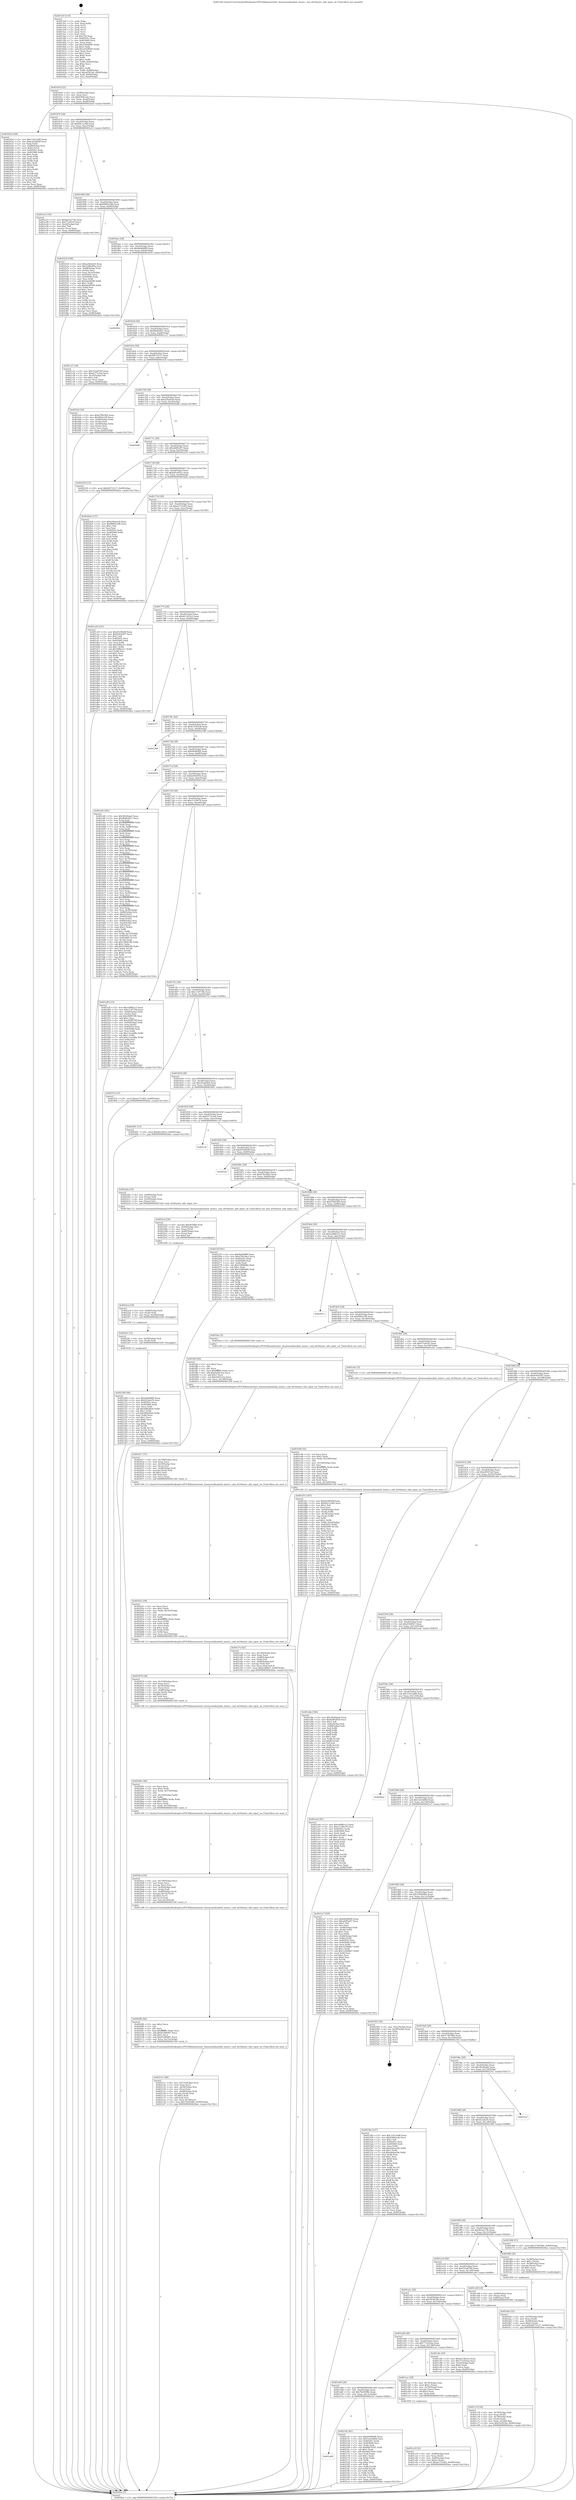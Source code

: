 digraph "0x4015e0" {
  label = "0x4015e0 (/mnt/c/Users/mathe/Desktop/tcc/POCII/binaries/extr_linuxsoundisasbsb_mixer.c_snd_sb16mixer_info_input_sw_Final-ollvm.out::main(0))"
  labelloc = "t"
  node[shape=record]

  Entry [label="",width=0.3,height=0.3,shape=circle,fillcolor=black,style=filled]
  "0x401654" [label="{
     0x401654 [32]\l
     | [instrs]\l
     &nbsp;&nbsp;0x401654 \<+6\>: mov -0x90(%rbp),%eax\l
     &nbsp;&nbsp;0x40165a \<+2\>: mov %eax,%ecx\l
     &nbsp;&nbsp;0x40165c \<+6\>: sub $0x8384ceeb,%ecx\l
     &nbsp;&nbsp;0x401662 \<+6\>: mov %eax,-0xa4(%rbp)\l
     &nbsp;&nbsp;0x401668 \<+6\>: mov %ecx,-0xa8(%rbp)\l
     &nbsp;&nbsp;0x40166e \<+6\>: je 000000000040242d \<main+0xe4d\>\l
  }"]
  "0x40242d" [label="{
     0x40242d [100]\l
     | [instrs]\l
     &nbsp;&nbsp;0x40242d \<+5\>: mov $0x11612ad8,%eax\l
     &nbsp;&nbsp;0x402432 \<+5\>: mov $0xcd5ad4e9,%ecx\l
     &nbsp;&nbsp;0x402437 \<+2\>: xor %edx,%edx\l
     &nbsp;&nbsp;0x402439 \<+7\>: mov -0x88(%rbp),%rsi\l
     &nbsp;&nbsp;0x402440 \<+6\>: movl $0x0,(%rsi)\l
     &nbsp;&nbsp;0x402446 \<+7\>: mov 0x40505c,%edi\l
     &nbsp;&nbsp;0x40244d \<+8\>: mov 0x405060,%r8d\l
     &nbsp;&nbsp;0x402455 \<+3\>: sub $0x1,%edx\l
     &nbsp;&nbsp;0x402458 \<+3\>: mov %edi,%r9d\l
     &nbsp;&nbsp;0x40245b \<+3\>: add %edx,%r9d\l
     &nbsp;&nbsp;0x40245e \<+4\>: imul %r9d,%edi\l
     &nbsp;&nbsp;0x402462 \<+3\>: and $0x1,%edi\l
     &nbsp;&nbsp;0x402465 \<+3\>: cmp $0x0,%edi\l
     &nbsp;&nbsp;0x402468 \<+4\>: sete %r10b\l
     &nbsp;&nbsp;0x40246c \<+4\>: cmp $0xa,%r8d\l
     &nbsp;&nbsp;0x402470 \<+4\>: setl %r11b\l
     &nbsp;&nbsp;0x402474 \<+3\>: mov %r10b,%bl\l
     &nbsp;&nbsp;0x402477 \<+3\>: and %r11b,%bl\l
     &nbsp;&nbsp;0x40247a \<+3\>: xor %r11b,%r10b\l
     &nbsp;&nbsp;0x40247d \<+3\>: or %r10b,%bl\l
     &nbsp;&nbsp;0x402480 \<+3\>: test $0x1,%bl\l
     &nbsp;&nbsp;0x402483 \<+3\>: cmovne %ecx,%eax\l
     &nbsp;&nbsp;0x402486 \<+6\>: mov %eax,-0x90(%rbp)\l
     &nbsp;&nbsp;0x40248c \<+5\>: jmp 00000000004026ee \<main+0x110e\>\l
  }"]
  "0x401674" [label="{
     0x401674 [28]\l
     | [instrs]\l
     &nbsp;&nbsp;0x401674 \<+5\>: jmp 0000000000401679 \<main+0x99\>\l
     &nbsp;&nbsp;0x401679 \<+6\>: mov -0xa4(%rbp),%eax\l
     &nbsp;&nbsp;0x40167f \<+5\>: sub $0x84c1e3b9,%eax\l
     &nbsp;&nbsp;0x401684 \<+6\>: mov %eax,-0xac(%rbp)\l
     &nbsp;&nbsp;0x40168a \<+6\>: je 0000000000401e23 \<main+0x843\>\l
  }"]
  Exit [label="",width=0.3,height=0.3,shape=circle,fillcolor=black,style=filled,peripheries=2]
  "0x401e23" [label="{
     0x401e23 [30]\l
     | [instrs]\l
     &nbsp;&nbsp;0x401e23 \<+5\>: mov $0x4b5a273b,%eax\l
     &nbsp;&nbsp;0x401e28 \<+5\>: mov $0xf71e9c43,%ecx\l
     &nbsp;&nbsp;0x401e2d \<+3\>: mov -0x2d(%rbp),%dl\l
     &nbsp;&nbsp;0x401e30 \<+3\>: test $0x1,%dl\l
     &nbsp;&nbsp;0x401e33 \<+3\>: cmovne %ecx,%eax\l
     &nbsp;&nbsp;0x401e36 \<+6\>: mov %eax,-0x90(%rbp)\l
     &nbsp;&nbsp;0x401e3c \<+5\>: jmp 00000000004026ee \<main+0x110e\>\l
  }"]
  "0x401690" [label="{
     0x401690 [28]\l
     | [instrs]\l
     &nbsp;&nbsp;0x401690 \<+5\>: jmp 0000000000401695 \<main+0xb5\>\l
     &nbsp;&nbsp;0x401695 \<+6\>: mov -0xa4(%rbp),%eax\l
     &nbsp;&nbsp;0x40169b \<+5\>: sub $0x8985a3d8,%eax\l
     &nbsp;&nbsp;0x4016a0 \<+6\>: mov %eax,-0xb0(%rbp)\l
     &nbsp;&nbsp;0x4016a6 \<+6\>: je 0000000000402529 \<main+0xf49\>\l
  }"]
  "0x402308" [label="{
     0x402308 [96]\l
     | [instrs]\l
     &nbsp;&nbsp;0x402308 \<+5\>: mov $0x8a0b6f69,%eax\l
     &nbsp;&nbsp;0x40230d \<+5\>: mov $0x422afa7b,%esi\l
     &nbsp;&nbsp;0x402312 \<+7\>: mov 0x40505c,%ecx\l
     &nbsp;&nbsp;0x402319 \<+7\>: mov 0x405060,%edx\l
     &nbsp;&nbsp;0x402320 \<+3\>: mov %ecx,%r8d\l
     &nbsp;&nbsp;0x402323 \<+7\>: add $0x486a4fa0,%r8d\l
     &nbsp;&nbsp;0x40232a \<+4\>: sub $0x1,%r8d\l
     &nbsp;&nbsp;0x40232e \<+7\>: sub $0x486a4fa0,%r8d\l
     &nbsp;&nbsp;0x402335 \<+4\>: imul %r8d,%ecx\l
     &nbsp;&nbsp;0x402339 \<+3\>: and $0x1,%ecx\l
     &nbsp;&nbsp;0x40233c \<+3\>: cmp $0x0,%ecx\l
     &nbsp;&nbsp;0x40233f \<+4\>: sete %r9b\l
     &nbsp;&nbsp;0x402343 \<+3\>: cmp $0xa,%edx\l
     &nbsp;&nbsp;0x402346 \<+4\>: setl %r10b\l
     &nbsp;&nbsp;0x40234a \<+3\>: mov %r9b,%r11b\l
     &nbsp;&nbsp;0x40234d \<+3\>: and %r10b,%r11b\l
     &nbsp;&nbsp;0x402350 \<+3\>: xor %r10b,%r9b\l
     &nbsp;&nbsp;0x402353 \<+3\>: or %r9b,%r11b\l
     &nbsp;&nbsp;0x402356 \<+4\>: test $0x1,%r11b\l
     &nbsp;&nbsp;0x40235a \<+3\>: cmovne %esi,%eax\l
     &nbsp;&nbsp;0x40235d \<+6\>: mov %eax,-0x90(%rbp)\l
     &nbsp;&nbsp;0x402363 \<+5\>: jmp 00000000004026ee \<main+0x110e\>\l
  }"]
  "0x402529" [label="{
     0x402529 [108]\l
     | [instrs]\l
     &nbsp;&nbsp;0x402529 \<+5\>: mov $0xa29a4ee9,%eax\l
     &nbsp;&nbsp;0x40252e \<+5\>: mov $0x2288e89a,%ecx\l
     &nbsp;&nbsp;0x402533 \<+7\>: mov -0x88(%rbp),%rdx\l
     &nbsp;&nbsp;0x40253a \<+2\>: mov (%rdx),%esi\l
     &nbsp;&nbsp;0x40253c \<+3\>: mov %esi,-0x2c(%rbp)\l
     &nbsp;&nbsp;0x40253f \<+7\>: mov 0x40505c,%esi\l
     &nbsp;&nbsp;0x402546 \<+7\>: mov 0x405060,%edi\l
     &nbsp;&nbsp;0x40254d \<+3\>: mov %esi,%r8d\l
     &nbsp;&nbsp;0x402550 \<+7\>: add $0x9ae0f296,%r8d\l
     &nbsp;&nbsp;0x402557 \<+4\>: sub $0x1,%r8d\l
     &nbsp;&nbsp;0x40255b \<+7\>: sub $0x9ae0f296,%r8d\l
     &nbsp;&nbsp;0x402562 \<+4\>: imul %r8d,%esi\l
     &nbsp;&nbsp;0x402566 \<+3\>: and $0x1,%esi\l
     &nbsp;&nbsp;0x402569 \<+3\>: cmp $0x0,%esi\l
     &nbsp;&nbsp;0x40256c \<+4\>: sete %r9b\l
     &nbsp;&nbsp;0x402570 \<+3\>: cmp $0xa,%edi\l
     &nbsp;&nbsp;0x402573 \<+4\>: setl %r10b\l
     &nbsp;&nbsp;0x402577 \<+3\>: mov %r9b,%r11b\l
     &nbsp;&nbsp;0x40257a \<+3\>: and %r10b,%r11b\l
     &nbsp;&nbsp;0x40257d \<+3\>: xor %r10b,%r9b\l
     &nbsp;&nbsp;0x402580 \<+3\>: or %r9b,%r11b\l
     &nbsp;&nbsp;0x402583 \<+4\>: test $0x1,%r11b\l
     &nbsp;&nbsp;0x402587 \<+3\>: cmovne %ecx,%eax\l
     &nbsp;&nbsp;0x40258a \<+6\>: mov %eax,-0x90(%rbp)\l
     &nbsp;&nbsp;0x402590 \<+5\>: jmp 00000000004026ee \<main+0x110e\>\l
  }"]
  "0x4016ac" [label="{
     0x4016ac [28]\l
     | [instrs]\l
     &nbsp;&nbsp;0x4016ac \<+5\>: jmp 00000000004016b1 \<main+0xd1\>\l
     &nbsp;&nbsp;0x4016b1 \<+6\>: mov -0xa4(%rbp),%eax\l
     &nbsp;&nbsp;0x4016b7 \<+5\>: sub $0x8a0b6f69,%eax\l
     &nbsp;&nbsp;0x4016bc \<+6\>: mov %eax,-0xb4(%rbp)\l
     &nbsp;&nbsp;0x4016c2 \<+6\>: je 000000000040265d \<main+0x107d\>\l
  }"]
  "0x4022fc" [label="{
     0x4022fc [12]\l
     | [instrs]\l
     &nbsp;&nbsp;0x4022fc \<+4\>: mov -0x50(%rbp),%rdi\l
     &nbsp;&nbsp;0x402300 \<+3\>: mov (%rdi),%rdi\l
     &nbsp;&nbsp;0x402303 \<+5\>: call 0000000000401030 \<free@plt\>\l
     | [calls]\l
     &nbsp;&nbsp;0x401030 \{1\} (unknown)\l
  }"]
  "0x40265d" [label="{
     0x40265d\l
  }", style=dashed]
  "0x4016c8" [label="{
     0x4016c8 [28]\l
     | [instrs]\l
     &nbsp;&nbsp;0x4016c8 \<+5\>: jmp 00000000004016cd \<main+0xed\>\l
     &nbsp;&nbsp;0x4016cd \<+6\>: mov -0xa4(%rbp),%eax\l
     &nbsp;&nbsp;0x4016d3 \<+5\>: sub $0x8b4b56a7,%eax\l
     &nbsp;&nbsp;0x4016d8 \<+6\>: mov %eax,-0xb8(%rbp)\l
     &nbsp;&nbsp;0x4016de \<+6\>: je 0000000000401c21 \<main+0x641\>\l
  }"]
  "0x4022ea" [label="{
     0x4022ea [18]\l
     | [instrs]\l
     &nbsp;&nbsp;0x4022ea \<+4\>: mov -0x68(%rbp),%rdi\l
     &nbsp;&nbsp;0x4022ee \<+3\>: mov (%rdi),%rdi\l
     &nbsp;&nbsp;0x4022f1 \<+6\>: mov %eax,-0x160(%rbp)\l
     &nbsp;&nbsp;0x4022f7 \<+5\>: call 0000000000401030 \<free@plt\>\l
     | [calls]\l
     &nbsp;&nbsp;0x401030 \{1\} (unknown)\l
  }"]
  "0x401c21" [label="{
     0x401c21 [30]\l
     | [instrs]\l
     &nbsp;&nbsp;0x401c21 \<+5\>: mov $0x552a8760,%eax\l
     &nbsp;&nbsp;0x401c26 \<+5\>: mov $0xd377e3a4,%ecx\l
     &nbsp;&nbsp;0x401c2b \<+3\>: mov -0x35(%rbp),%dl\l
     &nbsp;&nbsp;0x401c2e \<+3\>: test $0x1,%dl\l
     &nbsp;&nbsp;0x401c31 \<+3\>: cmovne %ecx,%eax\l
     &nbsp;&nbsp;0x401c34 \<+6\>: mov %eax,-0x90(%rbp)\l
     &nbsp;&nbsp;0x401c3a \<+5\>: jmp 00000000004026ee \<main+0x110e\>\l
  }"]
  "0x4016e4" [label="{
     0x4016e4 [28]\l
     | [instrs]\l
     &nbsp;&nbsp;0x4016e4 \<+5\>: jmp 00000000004016e9 \<main+0x109\>\l
     &nbsp;&nbsp;0x4016e9 \<+6\>: mov -0xa4(%rbp),%eax\l
     &nbsp;&nbsp;0x4016ef \<+5\>: sub $0x9d572127,%eax\l
     &nbsp;&nbsp;0x4016f4 \<+6\>: mov %eax,-0xbc(%rbp)\l
     &nbsp;&nbsp;0x4016fa \<+6\>: je 0000000000401fc6 \<main+0x9e6\>\l
  }"]
  "0x4022cd" [label="{
     0x4022cd [29]\l
     | [instrs]\l
     &nbsp;&nbsp;0x4022cd \<+10\>: movabs $0x4030b6,%rdi\l
     &nbsp;&nbsp;0x4022d7 \<+4\>: mov -0x40(%rbp),%rsi\l
     &nbsp;&nbsp;0x4022db \<+2\>: mov %eax,(%rsi)\l
     &nbsp;&nbsp;0x4022dd \<+4\>: mov -0x40(%rbp),%rsi\l
     &nbsp;&nbsp;0x4022e1 \<+2\>: mov (%rsi),%esi\l
     &nbsp;&nbsp;0x4022e3 \<+2\>: mov $0x0,%al\l
     &nbsp;&nbsp;0x4022e5 \<+5\>: call 0000000000401040 \<printf@plt\>\l
     | [calls]\l
     &nbsp;&nbsp;0x401040 \{1\} (unknown)\l
  }"]
  "0x401fc6" [label="{
     0x401fc6 [36]\l
     | [instrs]\l
     &nbsp;&nbsp;0x401fc6 \<+5\>: mov $0xd7f92500,%eax\l
     &nbsp;&nbsp;0x401fcb \<+5\>: mov $0xf482e1f9,%ecx\l
     &nbsp;&nbsp;0x401fd0 \<+4\>: mov -0x48(%rbp),%rdx\l
     &nbsp;&nbsp;0x401fd4 \<+2\>: mov (%rdx),%esi\l
     &nbsp;&nbsp;0x401fd6 \<+4\>: mov -0x58(%rbp),%rdx\l
     &nbsp;&nbsp;0x401fda \<+2\>: cmp (%rdx),%esi\l
     &nbsp;&nbsp;0x401fdc \<+3\>: cmovl %ecx,%eax\l
     &nbsp;&nbsp;0x401fdf \<+6\>: mov %eax,-0x90(%rbp)\l
     &nbsp;&nbsp;0x401fe5 \<+5\>: jmp 00000000004026ee \<main+0x110e\>\l
  }"]
  "0x401700" [label="{
     0x401700 [28]\l
     | [instrs]\l
     &nbsp;&nbsp;0x401700 \<+5\>: jmp 0000000000401705 \<main+0x125\>\l
     &nbsp;&nbsp;0x401705 \<+6\>: mov -0xa4(%rbp),%eax\l
     &nbsp;&nbsp;0x40170b \<+5\>: sub $0xa29a4ee9,%eax\l
     &nbsp;&nbsp;0x401710 \<+6\>: mov %eax,-0xc0(%rbp)\l
     &nbsp;&nbsp;0x401716 \<+6\>: je 00000000004026d6 \<main+0x10f6\>\l
  }"]
  "0x401a80" [label="{
     0x401a80\l
  }", style=dashed]
  "0x4026d6" [label="{
     0x4026d6\l
  }", style=dashed]
  "0x40171c" [label="{
     0x40171c [28]\l
     | [instrs]\l
     &nbsp;&nbsp;0x40171c \<+5\>: jmp 0000000000401721 \<main+0x141\>\l
     &nbsp;&nbsp;0x401721 \<+6\>: mov -0xa4(%rbp),%eax\l
     &nbsp;&nbsp;0x401727 \<+5\>: sub $0xa6df5a97,%eax\l
     &nbsp;&nbsp;0x40172c \<+6\>: mov %eax,-0xc4(%rbp)\l
     &nbsp;&nbsp;0x401732 \<+6\>: je 0000000000402250 \<main+0xc70\>\l
  }"]
  "0x40214c" [label="{
     0x40214c [91]\l
     | [instrs]\l
     &nbsp;&nbsp;0x40214c \<+5\>: mov $0xb6ef6d06,%eax\l
     &nbsp;&nbsp;0x402151 \<+5\>: mov $0x1ed1dd0d,%ecx\l
     &nbsp;&nbsp;0x402156 \<+7\>: mov 0x40505c,%edx\l
     &nbsp;&nbsp;0x40215d \<+7\>: mov 0x405060,%esi\l
     &nbsp;&nbsp;0x402164 \<+2\>: mov %edx,%edi\l
     &nbsp;&nbsp;0x402166 \<+6\>: sub $0x6bb70c61,%edi\l
     &nbsp;&nbsp;0x40216c \<+3\>: sub $0x1,%edi\l
     &nbsp;&nbsp;0x40216f \<+6\>: add $0x6bb70c61,%edi\l
     &nbsp;&nbsp;0x402175 \<+3\>: imul %edi,%edx\l
     &nbsp;&nbsp;0x402178 \<+3\>: and $0x1,%edx\l
     &nbsp;&nbsp;0x40217b \<+3\>: cmp $0x0,%edx\l
     &nbsp;&nbsp;0x40217e \<+4\>: sete %r8b\l
     &nbsp;&nbsp;0x402182 \<+3\>: cmp $0xa,%esi\l
     &nbsp;&nbsp;0x402185 \<+4\>: setl %r9b\l
     &nbsp;&nbsp;0x402189 \<+3\>: mov %r8b,%r10b\l
     &nbsp;&nbsp;0x40218c \<+3\>: and %r9b,%r10b\l
     &nbsp;&nbsp;0x40218f \<+3\>: xor %r9b,%r8b\l
     &nbsp;&nbsp;0x402192 \<+3\>: or %r8b,%r10b\l
     &nbsp;&nbsp;0x402195 \<+4\>: test $0x1,%r10b\l
     &nbsp;&nbsp;0x402199 \<+3\>: cmovne %ecx,%eax\l
     &nbsp;&nbsp;0x40219c \<+6\>: mov %eax,-0x90(%rbp)\l
     &nbsp;&nbsp;0x4021a2 \<+5\>: jmp 00000000004026ee \<main+0x110e\>\l
  }"]
  "0x402250" [label="{
     0x402250 [15]\l
     | [instrs]\l
     &nbsp;&nbsp;0x402250 \<+10\>: movl $0x9d572127,-0x90(%rbp)\l
     &nbsp;&nbsp;0x40225a \<+5\>: jmp 00000000004026ee \<main+0x110e\>\l
  }"]
  "0x401738" [label="{
     0x401738 [28]\l
     | [instrs]\l
     &nbsp;&nbsp;0x401738 \<+5\>: jmp 000000000040173d \<main+0x15d\>\l
     &nbsp;&nbsp;0x40173d \<+6\>: mov -0xa4(%rbp),%eax\l
     &nbsp;&nbsp;0x401743 \<+5\>: sub $0xa81e85ce,%eax\l
     &nbsp;&nbsp;0x401748 \<+6\>: mov %eax,-0xc8(%rbp)\l
     &nbsp;&nbsp;0x40174e \<+6\>: je 00000000004024a0 \<main+0xec0\>\l
  }"]
  "0x40211c" [label="{
     0x40211c [48]\l
     | [instrs]\l
     &nbsp;&nbsp;0x40211c \<+6\>: mov -0x15c(%rbp),%ecx\l
     &nbsp;&nbsp;0x402122 \<+3\>: imul %eax,%ecx\l
     &nbsp;&nbsp;0x402125 \<+4\>: mov -0x50(%rbp),%rsi\l
     &nbsp;&nbsp;0x402129 \<+3\>: mov (%rsi),%rsi\l
     &nbsp;&nbsp;0x40212c \<+4\>: mov -0x48(%rbp),%rdi\l
     &nbsp;&nbsp;0x402130 \<+3\>: movslq (%rdi),%rdi\l
     &nbsp;&nbsp;0x402133 \<+4\>: shl $0x5,%rdi\l
     &nbsp;&nbsp;0x402137 \<+3\>: add %rdi,%rsi\l
     &nbsp;&nbsp;0x40213a \<+3\>: mov %ecx,0x18(%rsi)\l
     &nbsp;&nbsp;0x40213d \<+10\>: movl $0x7be9298e,-0x90(%rbp)\l
     &nbsp;&nbsp;0x402147 \<+5\>: jmp 00000000004026ee \<main+0x110e\>\l
  }"]
  "0x4024a0" [label="{
     0x4024a0 [137]\l
     | [instrs]\l
     &nbsp;&nbsp;0x4024a0 \<+5\>: mov $0xa29a4ee9,%eax\l
     &nbsp;&nbsp;0x4024a5 \<+5\>: mov $0x8985a3d8,%ecx\l
     &nbsp;&nbsp;0x4024aa \<+2\>: mov $0x1,%dl\l
     &nbsp;&nbsp;0x4024ac \<+2\>: xor %esi,%esi\l
     &nbsp;&nbsp;0x4024ae \<+7\>: mov 0x40505c,%edi\l
     &nbsp;&nbsp;0x4024b5 \<+8\>: mov 0x405060,%r8d\l
     &nbsp;&nbsp;0x4024bd \<+3\>: sub $0x1,%esi\l
     &nbsp;&nbsp;0x4024c0 \<+3\>: mov %edi,%r9d\l
     &nbsp;&nbsp;0x4024c3 \<+3\>: add %esi,%r9d\l
     &nbsp;&nbsp;0x4024c6 \<+4\>: imul %r9d,%edi\l
     &nbsp;&nbsp;0x4024ca \<+3\>: and $0x1,%edi\l
     &nbsp;&nbsp;0x4024cd \<+3\>: cmp $0x0,%edi\l
     &nbsp;&nbsp;0x4024d0 \<+4\>: sete %r10b\l
     &nbsp;&nbsp;0x4024d4 \<+4\>: cmp $0xa,%r8d\l
     &nbsp;&nbsp;0x4024d8 \<+4\>: setl %r11b\l
     &nbsp;&nbsp;0x4024dc \<+3\>: mov %r10b,%bl\l
     &nbsp;&nbsp;0x4024df \<+3\>: xor $0xff,%bl\l
     &nbsp;&nbsp;0x4024e2 \<+3\>: mov %r11b,%r14b\l
     &nbsp;&nbsp;0x4024e5 \<+4\>: xor $0xff,%r14b\l
     &nbsp;&nbsp;0x4024e9 \<+3\>: xor $0x1,%dl\l
     &nbsp;&nbsp;0x4024ec \<+3\>: mov %bl,%r15b\l
     &nbsp;&nbsp;0x4024ef \<+4\>: and $0xff,%r15b\l
     &nbsp;&nbsp;0x4024f3 \<+3\>: and %dl,%r10b\l
     &nbsp;&nbsp;0x4024f6 \<+3\>: mov %r14b,%r12b\l
     &nbsp;&nbsp;0x4024f9 \<+4\>: and $0xff,%r12b\l
     &nbsp;&nbsp;0x4024fd \<+3\>: and %dl,%r11b\l
     &nbsp;&nbsp;0x402500 \<+3\>: or %r10b,%r15b\l
     &nbsp;&nbsp;0x402503 \<+3\>: or %r11b,%r12b\l
     &nbsp;&nbsp;0x402506 \<+3\>: xor %r12b,%r15b\l
     &nbsp;&nbsp;0x402509 \<+3\>: or %r14b,%bl\l
     &nbsp;&nbsp;0x40250c \<+3\>: xor $0xff,%bl\l
     &nbsp;&nbsp;0x40250f \<+3\>: or $0x1,%dl\l
     &nbsp;&nbsp;0x402512 \<+2\>: and %dl,%bl\l
     &nbsp;&nbsp;0x402514 \<+3\>: or %bl,%r15b\l
     &nbsp;&nbsp;0x402517 \<+4\>: test $0x1,%r15b\l
     &nbsp;&nbsp;0x40251b \<+3\>: cmovne %ecx,%eax\l
     &nbsp;&nbsp;0x40251e \<+6\>: mov %eax,-0x90(%rbp)\l
     &nbsp;&nbsp;0x402524 \<+5\>: jmp 00000000004026ee \<main+0x110e\>\l
  }"]
  "0x401754" [label="{
     0x401754 [28]\l
     | [instrs]\l
     &nbsp;&nbsp;0x401754 \<+5\>: jmp 0000000000401759 \<main+0x179\>\l
     &nbsp;&nbsp;0x401759 \<+6\>: mov -0xa4(%rbp),%eax\l
     &nbsp;&nbsp;0x40175f \<+5\>: sub $0xae751d62,%eax\l
     &nbsp;&nbsp;0x401764 \<+6\>: mov %eax,-0xcc(%rbp)\l
     &nbsp;&nbsp;0x40176a \<+6\>: je 0000000000401ce9 \<main+0x709\>\l
  }"]
  "0x4020f4" [label="{
     0x4020f4 [40]\l
     | [instrs]\l
     &nbsp;&nbsp;0x4020f4 \<+5\>: mov $0x2,%ecx\l
     &nbsp;&nbsp;0x4020f9 \<+1\>: cltd\l
     &nbsp;&nbsp;0x4020fa \<+2\>: idiv %ecx\l
     &nbsp;&nbsp;0x4020fc \<+6\>: imul $0xfffffffe,%edx,%ecx\l
     &nbsp;&nbsp;0x402102 \<+6\>: add $0xb5266487,%ecx\l
     &nbsp;&nbsp;0x402108 \<+3\>: add $0x1,%ecx\l
     &nbsp;&nbsp;0x40210b \<+6\>: sub $0xb5266487,%ecx\l
     &nbsp;&nbsp;0x402111 \<+6\>: mov %ecx,-0x15c(%rbp)\l
     &nbsp;&nbsp;0x402117 \<+5\>: call 0000000000401160 \<next_i\>\l
     | [calls]\l
     &nbsp;&nbsp;0x401160 \{1\} (/mnt/c/Users/mathe/Desktop/tcc/POCII/binaries/extr_linuxsoundisasbsb_mixer.c_snd_sb16mixer_info_input_sw_Final-ollvm.out::next_i)\l
  }"]
  "0x401ce9" [label="{
     0x401ce9 [147]\l
     | [instrs]\l
     &nbsp;&nbsp;0x401ce9 \<+5\>: mov $0xd5290e9f,%eax\l
     &nbsp;&nbsp;0x401cee \<+5\>: mov $0xfe93d587,%ecx\l
     &nbsp;&nbsp;0x401cf3 \<+2\>: mov $0x1,%dl\l
     &nbsp;&nbsp;0x401cf5 \<+7\>: mov 0x40505c,%esi\l
     &nbsp;&nbsp;0x401cfc \<+7\>: mov 0x405060,%edi\l
     &nbsp;&nbsp;0x401d03 \<+3\>: mov %esi,%r8d\l
     &nbsp;&nbsp;0x401d06 \<+7\>: add $0x50fbe2c1,%r8d\l
     &nbsp;&nbsp;0x401d0d \<+4\>: sub $0x1,%r8d\l
     &nbsp;&nbsp;0x401d11 \<+7\>: sub $0x50fbe2c1,%r8d\l
     &nbsp;&nbsp;0x401d18 \<+4\>: imul %r8d,%esi\l
     &nbsp;&nbsp;0x401d1c \<+3\>: and $0x1,%esi\l
     &nbsp;&nbsp;0x401d1f \<+3\>: cmp $0x0,%esi\l
     &nbsp;&nbsp;0x401d22 \<+4\>: sete %r9b\l
     &nbsp;&nbsp;0x401d26 \<+3\>: cmp $0xa,%edi\l
     &nbsp;&nbsp;0x401d29 \<+4\>: setl %r10b\l
     &nbsp;&nbsp;0x401d2d \<+3\>: mov %r9b,%r11b\l
     &nbsp;&nbsp;0x401d30 \<+4\>: xor $0xff,%r11b\l
     &nbsp;&nbsp;0x401d34 \<+3\>: mov %r10b,%bl\l
     &nbsp;&nbsp;0x401d37 \<+3\>: xor $0xff,%bl\l
     &nbsp;&nbsp;0x401d3a \<+3\>: xor $0x0,%dl\l
     &nbsp;&nbsp;0x401d3d \<+3\>: mov %r11b,%r14b\l
     &nbsp;&nbsp;0x401d40 \<+4\>: and $0x0,%r14b\l
     &nbsp;&nbsp;0x401d44 \<+3\>: and %dl,%r9b\l
     &nbsp;&nbsp;0x401d47 \<+3\>: mov %bl,%r15b\l
     &nbsp;&nbsp;0x401d4a \<+4\>: and $0x0,%r15b\l
     &nbsp;&nbsp;0x401d4e \<+3\>: and %dl,%r10b\l
     &nbsp;&nbsp;0x401d51 \<+3\>: or %r9b,%r14b\l
     &nbsp;&nbsp;0x401d54 \<+3\>: or %r10b,%r15b\l
     &nbsp;&nbsp;0x401d57 \<+3\>: xor %r15b,%r14b\l
     &nbsp;&nbsp;0x401d5a \<+3\>: or %bl,%r11b\l
     &nbsp;&nbsp;0x401d5d \<+4\>: xor $0xff,%r11b\l
     &nbsp;&nbsp;0x401d61 \<+3\>: or $0x0,%dl\l
     &nbsp;&nbsp;0x401d64 \<+3\>: and %dl,%r11b\l
     &nbsp;&nbsp;0x401d67 \<+3\>: or %r11b,%r14b\l
     &nbsp;&nbsp;0x401d6a \<+4\>: test $0x1,%r14b\l
     &nbsp;&nbsp;0x401d6e \<+3\>: cmovne %ecx,%eax\l
     &nbsp;&nbsp;0x401d71 \<+6\>: mov %eax,-0x90(%rbp)\l
     &nbsp;&nbsp;0x401d77 \<+5\>: jmp 00000000004026ee \<main+0x110e\>\l
  }"]
  "0x401770" [label="{
     0x401770 [28]\l
     | [instrs]\l
     &nbsp;&nbsp;0x401770 \<+5\>: jmp 0000000000401775 \<main+0x195\>\l
     &nbsp;&nbsp;0x401775 \<+6\>: mov -0xa4(%rbp),%eax\l
     &nbsp;&nbsp;0x40177b \<+5\>: sub $0xb21281a3,%eax\l
     &nbsp;&nbsp;0x401780 \<+6\>: mov %eax,-0xd0(%rbp)\l
     &nbsp;&nbsp;0x401786 \<+6\>: je 0000000000402377 \<main+0xd97\>\l
  }"]
  "0x4020ca" [label="{
     0x4020ca [42]\l
     | [instrs]\l
     &nbsp;&nbsp;0x4020ca \<+6\>: mov -0x158(%rbp),%ecx\l
     &nbsp;&nbsp;0x4020d0 \<+3\>: imul %eax,%ecx\l
     &nbsp;&nbsp;0x4020d3 \<+3\>: movslq %ecx,%rsi\l
     &nbsp;&nbsp;0x4020d6 \<+4\>: mov -0x50(%rbp),%rdi\l
     &nbsp;&nbsp;0x4020da \<+3\>: mov (%rdi),%rdi\l
     &nbsp;&nbsp;0x4020dd \<+4\>: mov -0x48(%rbp),%r10\l
     &nbsp;&nbsp;0x4020e1 \<+3\>: movslq (%r10),%r10\l
     &nbsp;&nbsp;0x4020e4 \<+4\>: shl $0x5,%r10\l
     &nbsp;&nbsp;0x4020e8 \<+3\>: add %r10,%rdi\l
     &nbsp;&nbsp;0x4020eb \<+4\>: mov %rsi,0x10(%rdi)\l
     &nbsp;&nbsp;0x4020ef \<+5\>: call 0000000000401160 \<next_i\>\l
     | [calls]\l
     &nbsp;&nbsp;0x401160 \{1\} (/mnt/c/Users/mathe/Desktop/tcc/POCII/binaries/extr_linuxsoundisasbsb_mixer.c_snd_sb16mixer_info_input_sw_Final-ollvm.out::next_i)\l
  }"]
  "0x402377" [label="{
     0x402377\l
  }", style=dashed]
  "0x40178c" [label="{
     0x40178c [28]\l
     | [instrs]\l
     &nbsp;&nbsp;0x40178c \<+5\>: jmp 0000000000401791 \<main+0x1b1\>\l
     &nbsp;&nbsp;0x401791 \<+6\>: mov -0xa4(%rbp),%eax\l
     &nbsp;&nbsp;0x401797 \<+5\>: sub $0xb31941e8,%eax\l
     &nbsp;&nbsp;0x40179c \<+6\>: mov %eax,-0xd4(%rbp)\l
     &nbsp;&nbsp;0x4017a2 \<+6\>: je 0000000000402386 \<main+0xda6\>\l
  }"]
  "0x40209c" [label="{
     0x40209c [46]\l
     | [instrs]\l
     &nbsp;&nbsp;0x40209c \<+2\>: xor %ecx,%ecx\l
     &nbsp;&nbsp;0x40209e \<+5\>: mov $0x2,%edx\l
     &nbsp;&nbsp;0x4020a3 \<+6\>: mov %edx,-0x154(%rbp)\l
     &nbsp;&nbsp;0x4020a9 \<+1\>: cltd\l
     &nbsp;&nbsp;0x4020aa \<+7\>: mov -0x154(%rbp),%r8d\l
     &nbsp;&nbsp;0x4020b1 \<+3\>: idiv %r8d\l
     &nbsp;&nbsp;0x4020b4 \<+6\>: imul $0xfffffffe,%edx,%edx\l
     &nbsp;&nbsp;0x4020ba \<+3\>: sub $0x1,%ecx\l
     &nbsp;&nbsp;0x4020bd \<+2\>: sub %ecx,%edx\l
     &nbsp;&nbsp;0x4020bf \<+6\>: mov %edx,-0x158(%rbp)\l
     &nbsp;&nbsp;0x4020c5 \<+5\>: call 0000000000401160 \<next_i\>\l
     | [calls]\l
     &nbsp;&nbsp;0x401160 \{1\} (/mnt/c/Users/mathe/Desktop/tcc/POCII/binaries/extr_linuxsoundisasbsb_mixer.c_snd_sb16mixer_info_input_sw_Final-ollvm.out::next_i)\l
  }"]
  "0x402386" [label="{
     0x402386\l
  }", style=dashed]
  "0x4017a8" [label="{
     0x4017a8 [28]\l
     | [instrs]\l
     &nbsp;&nbsp;0x4017a8 \<+5\>: jmp 00000000004017ad \<main+0x1cd\>\l
     &nbsp;&nbsp;0x4017ad \<+6\>: mov -0xa4(%rbp),%eax\l
     &nbsp;&nbsp;0x4017b3 \<+5\>: sub $0xb6ef6d06,%eax\l
     &nbsp;&nbsp;0x4017b8 \<+6\>: mov %eax,-0xd8(%rbp)\l
     &nbsp;&nbsp;0x4017be \<+6\>: je 000000000040263b \<main+0x105b\>\l
  }"]
  "0x402076" [label="{
     0x402076 [38]\l
     | [instrs]\l
     &nbsp;&nbsp;0x402076 \<+6\>: mov -0x150(%rbp),%ecx\l
     &nbsp;&nbsp;0x40207c \<+3\>: imul %eax,%ecx\l
     &nbsp;&nbsp;0x40207f \<+4\>: mov -0x50(%rbp),%rsi\l
     &nbsp;&nbsp;0x402083 \<+3\>: mov (%rsi),%rsi\l
     &nbsp;&nbsp;0x402086 \<+4\>: mov -0x48(%rbp),%rdi\l
     &nbsp;&nbsp;0x40208a \<+3\>: movslq (%rdi),%rdi\l
     &nbsp;&nbsp;0x40208d \<+4\>: shl $0x5,%rdi\l
     &nbsp;&nbsp;0x402091 \<+3\>: add %rdi,%rsi\l
     &nbsp;&nbsp;0x402094 \<+3\>: mov %ecx,0x8(%rsi)\l
     &nbsp;&nbsp;0x402097 \<+5\>: call 0000000000401160 \<next_i\>\l
     | [calls]\l
     &nbsp;&nbsp;0x401160 \{1\} (/mnt/c/Users/mathe/Desktop/tcc/POCII/binaries/extr_linuxsoundisasbsb_mixer.c_snd_sb16mixer_info_input_sw_Final-ollvm.out::next_i)\l
  }"]
  "0x40263b" [label="{
     0x40263b\l
  }", style=dashed]
  "0x4017c4" [label="{
     0x4017c4 [28]\l
     | [instrs]\l
     &nbsp;&nbsp;0x4017c4 \<+5\>: jmp 00000000004017c9 \<main+0x1e9\>\l
     &nbsp;&nbsp;0x4017c9 \<+6\>: mov -0xa4(%rbp),%eax\l
     &nbsp;&nbsp;0x4017cf \<+5\>: sub $0xbe903834,%eax\l
     &nbsp;&nbsp;0x4017d4 \<+6\>: mov %eax,-0xdc(%rbp)\l
     &nbsp;&nbsp;0x4017da \<+6\>: je 0000000000401af4 \<main+0x514\>\l
  }"]
  "0x40203c" [label="{
     0x40203c [58]\l
     | [instrs]\l
     &nbsp;&nbsp;0x40203c \<+2\>: xor %ecx,%ecx\l
     &nbsp;&nbsp;0x40203e \<+5\>: mov $0x2,%edx\l
     &nbsp;&nbsp;0x402043 \<+6\>: mov %edx,-0x14c(%rbp)\l
     &nbsp;&nbsp;0x402049 \<+1\>: cltd\l
     &nbsp;&nbsp;0x40204a \<+7\>: mov -0x14c(%rbp),%r8d\l
     &nbsp;&nbsp;0x402051 \<+3\>: idiv %r8d\l
     &nbsp;&nbsp;0x402054 \<+6\>: imul $0xfffffffe,%edx,%edx\l
     &nbsp;&nbsp;0x40205a \<+3\>: mov %ecx,%r9d\l
     &nbsp;&nbsp;0x40205d \<+3\>: sub %edx,%r9d\l
     &nbsp;&nbsp;0x402060 \<+2\>: mov %ecx,%edx\l
     &nbsp;&nbsp;0x402062 \<+3\>: sub $0x1,%edx\l
     &nbsp;&nbsp;0x402065 \<+3\>: add %edx,%r9d\l
     &nbsp;&nbsp;0x402068 \<+3\>: sub %r9d,%ecx\l
     &nbsp;&nbsp;0x40206b \<+6\>: mov %ecx,-0x150(%rbp)\l
     &nbsp;&nbsp;0x402071 \<+5\>: call 0000000000401160 \<next_i\>\l
     | [calls]\l
     &nbsp;&nbsp;0x401160 \{1\} (/mnt/c/Users/mathe/Desktop/tcc/POCII/binaries/extr_linuxsoundisasbsb_mixer.c_snd_sb16mixer_info_input_sw_Final-ollvm.out::next_i)\l
  }"]
  "0x401af4" [label="{
     0x401af4 [301]\l
     | [instrs]\l
     &nbsp;&nbsp;0x401af4 \<+5\>: mov $0x38c64aa0,%eax\l
     &nbsp;&nbsp;0x401af9 \<+5\>: mov $0x8b4b56a7,%ecx\l
     &nbsp;&nbsp;0x401afe \<+3\>: mov %rsp,%rdx\l
     &nbsp;&nbsp;0x401b01 \<+4\>: add $0xfffffffffffffff0,%rdx\l
     &nbsp;&nbsp;0x401b05 \<+3\>: mov %rdx,%rsp\l
     &nbsp;&nbsp;0x401b08 \<+7\>: mov %rdx,-0x88(%rbp)\l
     &nbsp;&nbsp;0x401b0f \<+3\>: mov %rsp,%rdx\l
     &nbsp;&nbsp;0x401b12 \<+4\>: add $0xfffffffffffffff0,%rdx\l
     &nbsp;&nbsp;0x401b16 \<+3\>: mov %rdx,%rsp\l
     &nbsp;&nbsp;0x401b19 \<+3\>: mov %rsp,%rsi\l
     &nbsp;&nbsp;0x401b1c \<+4\>: add $0xfffffffffffffff0,%rsi\l
     &nbsp;&nbsp;0x401b20 \<+3\>: mov %rsi,%rsp\l
     &nbsp;&nbsp;0x401b23 \<+4\>: mov %rsi,-0x80(%rbp)\l
     &nbsp;&nbsp;0x401b27 \<+3\>: mov %rsp,%rsi\l
     &nbsp;&nbsp;0x401b2a \<+4\>: add $0xfffffffffffffff0,%rsi\l
     &nbsp;&nbsp;0x401b2e \<+3\>: mov %rsi,%rsp\l
     &nbsp;&nbsp;0x401b31 \<+4\>: mov %rsi,-0x78(%rbp)\l
     &nbsp;&nbsp;0x401b35 \<+3\>: mov %rsp,%rsi\l
     &nbsp;&nbsp;0x401b38 \<+4\>: add $0xfffffffffffffff0,%rsi\l
     &nbsp;&nbsp;0x401b3c \<+3\>: mov %rsi,%rsp\l
     &nbsp;&nbsp;0x401b3f \<+4\>: mov %rsi,-0x70(%rbp)\l
     &nbsp;&nbsp;0x401b43 \<+3\>: mov %rsp,%rsi\l
     &nbsp;&nbsp;0x401b46 \<+4\>: add $0xfffffffffffffff0,%rsi\l
     &nbsp;&nbsp;0x401b4a \<+3\>: mov %rsi,%rsp\l
     &nbsp;&nbsp;0x401b4d \<+4\>: mov %rsi,-0x68(%rbp)\l
     &nbsp;&nbsp;0x401b51 \<+3\>: mov %rsp,%rsi\l
     &nbsp;&nbsp;0x401b54 \<+4\>: add $0xfffffffffffffff0,%rsi\l
     &nbsp;&nbsp;0x401b58 \<+3\>: mov %rsi,%rsp\l
     &nbsp;&nbsp;0x401b5b \<+4\>: mov %rsi,-0x60(%rbp)\l
     &nbsp;&nbsp;0x401b5f \<+3\>: mov %rsp,%rsi\l
     &nbsp;&nbsp;0x401b62 \<+4\>: add $0xfffffffffffffff0,%rsi\l
     &nbsp;&nbsp;0x401b66 \<+3\>: mov %rsi,%rsp\l
     &nbsp;&nbsp;0x401b69 \<+4\>: mov %rsi,-0x58(%rbp)\l
     &nbsp;&nbsp;0x401b6d \<+3\>: mov %rsp,%rsi\l
     &nbsp;&nbsp;0x401b70 \<+4\>: add $0xfffffffffffffff0,%rsi\l
     &nbsp;&nbsp;0x401b74 \<+3\>: mov %rsi,%rsp\l
     &nbsp;&nbsp;0x401b77 \<+4\>: mov %rsi,-0x50(%rbp)\l
     &nbsp;&nbsp;0x401b7b \<+3\>: mov %rsp,%rsi\l
     &nbsp;&nbsp;0x401b7e \<+4\>: add $0xfffffffffffffff0,%rsi\l
     &nbsp;&nbsp;0x401b82 \<+3\>: mov %rsi,%rsp\l
     &nbsp;&nbsp;0x401b85 \<+4\>: mov %rsi,-0x48(%rbp)\l
     &nbsp;&nbsp;0x401b89 \<+3\>: mov %rsp,%rsi\l
     &nbsp;&nbsp;0x401b8c \<+4\>: add $0xfffffffffffffff0,%rsi\l
     &nbsp;&nbsp;0x401b90 \<+3\>: mov %rsi,%rsp\l
     &nbsp;&nbsp;0x401b93 \<+4\>: mov %rsi,-0x40(%rbp)\l
     &nbsp;&nbsp;0x401b97 \<+7\>: mov -0x88(%rbp),%rsi\l
     &nbsp;&nbsp;0x401b9e \<+6\>: movl $0x0,(%rsi)\l
     &nbsp;&nbsp;0x401ba4 \<+6\>: mov -0x94(%rbp),%edi\l
     &nbsp;&nbsp;0x401baa \<+2\>: mov %edi,(%rdx)\l
     &nbsp;&nbsp;0x401bac \<+4\>: mov -0x80(%rbp),%rsi\l
     &nbsp;&nbsp;0x401bb0 \<+7\>: mov -0xa0(%rbp),%r8\l
     &nbsp;&nbsp;0x401bb7 \<+3\>: mov %r8,(%rsi)\l
     &nbsp;&nbsp;0x401bba \<+3\>: cmpl $0x2,(%rdx)\l
     &nbsp;&nbsp;0x401bbd \<+4\>: setne %r9b\l
     &nbsp;&nbsp;0x401bc1 \<+4\>: and $0x1,%r9b\l
     &nbsp;&nbsp;0x401bc5 \<+4\>: mov %r9b,-0x35(%rbp)\l
     &nbsp;&nbsp;0x401bc9 \<+8\>: mov 0x40505c,%r10d\l
     &nbsp;&nbsp;0x401bd1 \<+8\>: mov 0x405060,%r11d\l
     &nbsp;&nbsp;0x401bd9 \<+3\>: mov %r10d,%ebx\l
     &nbsp;&nbsp;0x401bdc \<+6\>: sub $0x520b6c0b,%ebx\l
     &nbsp;&nbsp;0x401be2 \<+3\>: sub $0x1,%ebx\l
     &nbsp;&nbsp;0x401be5 \<+6\>: add $0x520b6c0b,%ebx\l
     &nbsp;&nbsp;0x401beb \<+4\>: imul %ebx,%r10d\l
     &nbsp;&nbsp;0x401bef \<+4\>: and $0x1,%r10d\l
     &nbsp;&nbsp;0x401bf3 \<+4\>: cmp $0x0,%r10d\l
     &nbsp;&nbsp;0x401bf7 \<+4\>: sete %r9b\l
     &nbsp;&nbsp;0x401bfb \<+4\>: cmp $0xa,%r11d\l
     &nbsp;&nbsp;0x401bff \<+4\>: setl %r14b\l
     &nbsp;&nbsp;0x401c03 \<+3\>: mov %r9b,%r15b\l
     &nbsp;&nbsp;0x401c06 \<+3\>: and %r14b,%r15b\l
     &nbsp;&nbsp;0x401c09 \<+3\>: xor %r14b,%r9b\l
     &nbsp;&nbsp;0x401c0c \<+3\>: or %r9b,%r15b\l
     &nbsp;&nbsp;0x401c0f \<+4\>: test $0x1,%r15b\l
     &nbsp;&nbsp;0x401c13 \<+3\>: cmovne %ecx,%eax\l
     &nbsp;&nbsp;0x401c16 \<+6\>: mov %eax,-0x90(%rbp)\l
     &nbsp;&nbsp;0x401c1c \<+5\>: jmp 00000000004026ee \<main+0x110e\>\l
  }"]
  "0x4017e0" [label="{
     0x4017e0 [28]\l
     | [instrs]\l
     &nbsp;&nbsp;0x4017e0 \<+5\>: jmp 00000000004017e5 \<main+0x205\>\l
     &nbsp;&nbsp;0x4017e5 \<+6\>: mov -0xa4(%rbp),%eax\l
     &nbsp;&nbsp;0x4017eb \<+5\>: sub $0xc1339e79,%eax\l
     &nbsp;&nbsp;0x4017f0 \<+6\>: mov %eax,-0xe0(%rbp)\l
     &nbsp;&nbsp;0x4017f6 \<+6\>: je 0000000000401eff \<main+0x91f\>\l
  }"]
  "0x402017" [label="{
     0x402017 [37]\l
     | [instrs]\l
     &nbsp;&nbsp;0x402017 \<+6\>: mov -0x148(%rbp),%ecx\l
     &nbsp;&nbsp;0x40201d \<+3\>: imul %eax,%ecx\l
     &nbsp;&nbsp;0x402020 \<+4\>: mov -0x50(%rbp),%rsi\l
     &nbsp;&nbsp;0x402024 \<+3\>: mov (%rsi),%rsi\l
     &nbsp;&nbsp;0x402027 \<+4\>: mov -0x48(%rbp),%rdi\l
     &nbsp;&nbsp;0x40202b \<+3\>: movslq (%rdi),%rdi\l
     &nbsp;&nbsp;0x40202e \<+4\>: shl $0x5,%rdi\l
     &nbsp;&nbsp;0x402032 \<+3\>: add %rdi,%rsi\l
     &nbsp;&nbsp;0x402035 \<+2\>: mov %ecx,(%rsi)\l
     &nbsp;&nbsp;0x402037 \<+5\>: call 0000000000401160 \<next_i\>\l
     | [calls]\l
     &nbsp;&nbsp;0x401160 \{1\} (/mnt/c/Users/mathe/Desktop/tcc/POCII/binaries/extr_linuxsoundisasbsb_mixer.c_snd_sb16mixer_info_input_sw_Final-ollvm.out::next_i)\l
  }"]
  "0x401eff" [label="{
     0x401eff [123]\l
     | [instrs]\l
     &nbsp;&nbsp;0x401eff \<+5\>: mov $0xea9861e3,%eax\l
     &nbsp;&nbsp;0x401f04 \<+5\>: mov $0xc13f735b,%ecx\l
     &nbsp;&nbsp;0x401f09 \<+4\>: mov -0x60(%rbp),%rdx\l
     &nbsp;&nbsp;0x401f0d \<+2\>: mov (%rdx),%esi\l
     &nbsp;&nbsp;0x401f0f \<+6\>: sub $0x290f0798,%esi\l
     &nbsp;&nbsp;0x401f15 \<+3\>: add $0x1,%esi\l
     &nbsp;&nbsp;0x401f18 \<+6\>: add $0x290f0798,%esi\l
     &nbsp;&nbsp;0x401f1e \<+4\>: mov -0x60(%rbp),%rdx\l
     &nbsp;&nbsp;0x401f22 \<+2\>: mov %esi,(%rdx)\l
     &nbsp;&nbsp;0x401f24 \<+7\>: mov 0x40505c,%esi\l
     &nbsp;&nbsp;0x401f2b \<+7\>: mov 0x405060,%edi\l
     &nbsp;&nbsp;0x401f32 \<+3\>: mov %esi,%r8d\l
     &nbsp;&nbsp;0x401f35 \<+7\>: sub $0x11ea2d8e,%r8d\l
     &nbsp;&nbsp;0x401f3c \<+4\>: sub $0x1,%r8d\l
     &nbsp;&nbsp;0x401f40 \<+7\>: add $0x11ea2d8e,%r8d\l
     &nbsp;&nbsp;0x401f47 \<+4\>: imul %r8d,%esi\l
     &nbsp;&nbsp;0x401f4b \<+3\>: and $0x1,%esi\l
     &nbsp;&nbsp;0x401f4e \<+3\>: cmp $0x0,%esi\l
     &nbsp;&nbsp;0x401f51 \<+4\>: sete %r9b\l
     &nbsp;&nbsp;0x401f55 \<+3\>: cmp $0xa,%edi\l
     &nbsp;&nbsp;0x401f58 \<+4\>: setl %r10b\l
     &nbsp;&nbsp;0x401f5c \<+3\>: mov %r9b,%r11b\l
     &nbsp;&nbsp;0x401f5f \<+3\>: and %r10b,%r11b\l
     &nbsp;&nbsp;0x401f62 \<+3\>: xor %r10b,%r9b\l
     &nbsp;&nbsp;0x401f65 \<+3\>: or %r9b,%r11b\l
     &nbsp;&nbsp;0x401f68 \<+4\>: test $0x1,%r11b\l
     &nbsp;&nbsp;0x401f6c \<+3\>: cmovne %ecx,%eax\l
     &nbsp;&nbsp;0x401f6f \<+6\>: mov %eax,-0x90(%rbp)\l
     &nbsp;&nbsp;0x401f75 \<+5\>: jmp 00000000004026ee \<main+0x110e\>\l
  }"]
  "0x4017fc" [label="{
     0x4017fc [28]\l
     | [instrs]\l
     &nbsp;&nbsp;0x4017fc \<+5\>: jmp 0000000000401801 \<main+0x221\>\l
     &nbsp;&nbsp;0x401801 \<+6\>: mov -0xa4(%rbp),%eax\l
     &nbsp;&nbsp;0x401807 \<+5\>: sub $0xc13f735b,%eax\l
     &nbsp;&nbsp;0x40180c \<+6\>: mov %eax,-0xe4(%rbp)\l
     &nbsp;&nbsp;0x401812 \<+6\>: je 0000000000401f7a \<main+0x99a\>\l
  }"]
  "0x401fef" [label="{
     0x401fef [40]\l
     | [instrs]\l
     &nbsp;&nbsp;0x401fef \<+5\>: mov $0x2,%ecx\l
     &nbsp;&nbsp;0x401ff4 \<+1\>: cltd\l
     &nbsp;&nbsp;0x401ff5 \<+2\>: idiv %ecx\l
     &nbsp;&nbsp;0x401ff7 \<+6\>: imul $0xfffffffe,%edx,%ecx\l
     &nbsp;&nbsp;0x401ffd \<+6\>: add $0x6a04c5ea,%ecx\l
     &nbsp;&nbsp;0x402003 \<+3\>: add $0x1,%ecx\l
     &nbsp;&nbsp;0x402006 \<+6\>: sub $0x6a04c5ea,%ecx\l
     &nbsp;&nbsp;0x40200c \<+6\>: mov %ecx,-0x148(%rbp)\l
     &nbsp;&nbsp;0x402012 \<+5\>: call 0000000000401160 \<next_i\>\l
     | [calls]\l
     &nbsp;&nbsp;0x401160 \{1\} (/mnt/c/Users/mathe/Desktop/tcc/POCII/binaries/extr_linuxsoundisasbsb_mixer.c_snd_sb16mixer_info_input_sw_Final-ollvm.out::next_i)\l
  }"]
  "0x401f7a" [label="{
     0x401f7a [15]\l
     | [instrs]\l
     &nbsp;&nbsp;0x401f7a \<+10\>: movl $0xae751d62,-0x90(%rbp)\l
     &nbsp;&nbsp;0x401f84 \<+5\>: jmp 00000000004026ee \<main+0x110e\>\l
  }"]
  "0x401818" [label="{
     0x401818 [28]\l
     | [instrs]\l
     &nbsp;&nbsp;0x401818 \<+5\>: jmp 000000000040181d \<main+0x23d\>\l
     &nbsp;&nbsp;0x40181d \<+6\>: mov -0xa4(%rbp),%eax\l
     &nbsp;&nbsp;0x401823 \<+5\>: sub $0xcd5ad4e9,%eax\l
     &nbsp;&nbsp;0x401828 \<+6\>: mov %eax,-0xe8(%rbp)\l
     &nbsp;&nbsp;0x40182e \<+6\>: je 0000000000402491 \<main+0xeb1\>\l
  }"]
  "0x401fa6" [label="{
     0x401fa6 [32]\l
     | [instrs]\l
     &nbsp;&nbsp;0x401fa6 \<+4\>: mov -0x50(%rbp),%rdi\l
     &nbsp;&nbsp;0x401faa \<+3\>: mov %rax,(%rdi)\l
     &nbsp;&nbsp;0x401fad \<+4\>: mov -0x48(%rbp),%rax\l
     &nbsp;&nbsp;0x401fb1 \<+6\>: movl $0x0,(%rax)\l
     &nbsp;&nbsp;0x401fb7 \<+10\>: movl $0x9d572127,-0x90(%rbp)\l
     &nbsp;&nbsp;0x401fc1 \<+5\>: jmp 00000000004026ee \<main+0x110e\>\l
  }"]
  "0x402491" [label="{
     0x402491 [15]\l
     | [instrs]\l
     &nbsp;&nbsp;0x402491 \<+10\>: movl $0xa81e85ce,-0x90(%rbp)\l
     &nbsp;&nbsp;0x40249b \<+5\>: jmp 00000000004026ee \<main+0x110e\>\l
  }"]
  "0x401834" [label="{
     0x401834 [28]\l
     | [instrs]\l
     &nbsp;&nbsp;0x401834 \<+5\>: jmp 0000000000401839 \<main+0x259\>\l
     &nbsp;&nbsp;0x401839 \<+6\>: mov -0xa4(%rbp),%eax\l
     &nbsp;&nbsp;0x40183f \<+5\>: sub $0xd377e3a4,%eax\l
     &nbsp;&nbsp;0x401844 \<+6\>: mov %eax,-0xec(%rbp)\l
     &nbsp;&nbsp;0x40184a \<+6\>: je 0000000000401c3f \<main+0x65f\>\l
  }"]
  "0x401e7a" [label="{
     0x401e7a [42]\l
     | [instrs]\l
     &nbsp;&nbsp;0x401e7a \<+6\>: mov -0x144(%rbp),%ecx\l
     &nbsp;&nbsp;0x401e80 \<+3\>: imul %eax,%ecx\l
     &nbsp;&nbsp;0x401e83 \<+4\>: mov -0x68(%rbp),%r8\l
     &nbsp;&nbsp;0x401e87 \<+3\>: mov (%r8),%r8\l
     &nbsp;&nbsp;0x401e8a \<+4\>: mov -0x60(%rbp),%r9\l
     &nbsp;&nbsp;0x401e8e \<+3\>: movslq (%r9),%r9\l
     &nbsp;&nbsp;0x401e91 \<+4\>: mov %ecx,(%r8,%r9,4)\l
     &nbsp;&nbsp;0x401e95 \<+10\>: movl $0xd349827,-0x90(%rbp)\l
     &nbsp;&nbsp;0x401e9f \<+5\>: jmp 00000000004026ee \<main+0x110e\>\l
  }"]
  "0x401c3f" [label="{
     0x401c3f\l
  }", style=dashed]
  "0x401850" [label="{
     0x401850 [28]\l
     | [instrs]\l
     &nbsp;&nbsp;0x401850 \<+5\>: jmp 0000000000401855 \<main+0x275\>\l
     &nbsp;&nbsp;0x401855 \<+6\>: mov -0xa4(%rbp),%eax\l
     &nbsp;&nbsp;0x40185b \<+5\>: sub $0xd5290e9f,%eax\l
     &nbsp;&nbsp;0x401860 \<+6\>: mov %eax,-0xf0(%rbp)\l
     &nbsp;&nbsp;0x401866 \<+6\>: je 00000000004025ec \<main+0x100c\>\l
  }"]
  "0x401e46" [label="{
     0x401e46 [52]\l
     | [instrs]\l
     &nbsp;&nbsp;0x401e46 \<+2\>: xor %ecx,%ecx\l
     &nbsp;&nbsp;0x401e48 \<+5\>: mov $0x2,%edx\l
     &nbsp;&nbsp;0x401e4d \<+6\>: mov %edx,-0x140(%rbp)\l
     &nbsp;&nbsp;0x401e53 \<+1\>: cltd\l
     &nbsp;&nbsp;0x401e54 \<+6\>: mov -0x140(%rbp),%esi\l
     &nbsp;&nbsp;0x401e5a \<+2\>: idiv %esi\l
     &nbsp;&nbsp;0x401e5c \<+6\>: imul $0xfffffffe,%edx,%edx\l
     &nbsp;&nbsp;0x401e62 \<+2\>: mov %ecx,%edi\l
     &nbsp;&nbsp;0x401e64 \<+2\>: sub %edx,%edi\l
     &nbsp;&nbsp;0x401e66 \<+2\>: mov %ecx,%edx\l
     &nbsp;&nbsp;0x401e68 \<+3\>: sub $0x1,%edx\l
     &nbsp;&nbsp;0x401e6b \<+2\>: add %edx,%edi\l
     &nbsp;&nbsp;0x401e6d \<+2\>: sub %edi,%ecx\l
     &nbsp;&nbsp;0x401e6f \<+6\>: mov %ecx,-0x144(%rbp)\l
     &nbsp;&nbsp;0x401e75 \<+5\>: call 0000000000401160 \<next_i\>\l
     | [calls]\l
     &nbsp;&nbsp;0x401160 \{1\} (/mnt/c/Users/mathe/Desktop/tcc/POCII/binaries/extr_linuxsoundisasbsb_mixer.c_snd_sb16mixer_info_input_sw_Final-ollvm.out::next_i)\l
  }"]
  "0x4025ec" [label="{
     0x4025ec\l
  }", style=dashed]
  "0x40186c" [label="{
     0x40186c [28]\l
     | [instrs]\l
     &nbsp;&nbsp;0x40186c \<+5\>: jmp 0000000000401871 \<main+0x291\>\l
     &nbsp;&nbsp;0x401871 \<+6\>: mov -0xa4(%rbp),%eax\l
     &nbsp;&nbsp;0x401877 \<+5\>: sub $0xd70e58a3,%eax\l
     &nbsp;&nbsp;0x40187c \<+6\>: mov %eax,-0xf4(%rbp)\l
     &nbsp;&nbsp;0x401882 \<+6\>: je 00000000004022ba \<main+0xcda\>\l
  }"]
  "0x401cc9" [label="{
     0x401cc9 [32]\l
     | [instrs]\l
     &nbsp;&nbsp;0x401cc9 \<+4\>: mov -0x68(%rbp),%rdi\l
     &nbsp;&nbsp;0x401ccd \<+3\>: mov %rax,(%rdi)\l
     &nbsp;&nbsp;0x401cd0 \<+4\>: mov -0x60(%rbp),%rax\l
     &nbsp;&nbsp;0x401cd4 \<+6\>: movl $0x0,(%rax)\l
     &nbsp;&nbsp;0x401cda \<+10\>: movl $0xae751d62,-0x90(%rbp)\l
     &nbsp;&nbsp;0x401ce4 \<+5\>: jmp 00000000004026ee \<main+0x110e\>\l
  }"]
  "0x4022ba" [label="{
     0x4022ba [19]\l
     | [instrs]\l
     &nbsp;&nbsp;0x4022ba \<+4\>: mov -0x68(%rbp),%rax\l
     &nbsp;&nbsp;0x4022be \<+3\>: mov (%rax),%rdi\l
     &nbsp;&nbsp;0x4022c1 \<+4\>: mov -0x50(%rbp),%rax\l
     &nbsp;&nbsp;0x4022c5 \<+3\>: mov (%rax),%rsi\l
     &nbsp;&nbsp;0x4022c8 \<+5\>: call 00000000004015a0 \<snd_sb16mixer_info_input_sw\>\l
     | [calls]\l
     &nbsp;&nbsp;0x4015a0 \{1\} (/mnt/c/Users/mathe/Desktop/tcc/POCII/binaries/extr_linuxsoundisasbsb_mixer.c_snd_sb16mixer_info_input_sw_Final-ollvm.out::snd_sb16mixer_info_input_sw)\l
  }"]
  "0x401888" [label="{
     0x401888 [28]\l
     | [instrs]\l
     &nbsp;&nbsp;0x401888 \<+5\>: jmp 000000000040188d \<main+0x2ad\>\l
     &nbsp;&nbsp;0x40188d \<+6\>: mov -0xa4(%rbp),%eax\l
     &nbsp;&nbsp;0x401893 \<+5\>: sub $0xd7f92500,%eax\l
     &nbsp;&nbsp;0x401898 \<+6\>: mov %eax,-0xf8(%rbp)\l
     &nbsp;&nbsp;0x40189e \<+6\>: je 000000000040225f \<main+0xc7f\>\l
  }"]
  "0x401a64" [label="{
     0x401a64 [28]\l
     | [instrs]\l
     &nbsp;&nbsp;0x401a64 \<+5\>: jmp 0000000000401a69 \<main+0x489\>\l
     &nbsp;&nbsp;0x401a69 \<+6\>: mov -0xa4(%rbp),%eax\l
     &nbsp;&nbsp;0x401a6f \<+5\>: sub $0x7be9298e,%eax\l
     &nbsp;&nbsp;0x401a74 \<+6\>: mov %eax,-0x13c(%rbp)\l
     &nbsp;&nbsp;0x401a7a \<+6\>: je 000000000040214c \<main+0xb6c\>\l
  }"]
  "0x40225f" [label="{
     0x40225f [91]\l
     | [instrs]\l
     &nbsp;&nbsp;0x40225f \<+5\>: mov $0x8a0b6f69,%eax\l
     &nbsp;&nbsp;0x402264 \<+5\>: mov $0xd70e58a3,%ecx\l
     &nbsp;&nbsp;0x402269 \<+7\>: mov 0x40505c,%edx\l
     &nbsp;&nbsp;0x402270 \<+7\>: mov 0x405060,%esi\l
     &nbsp;&nbsp;0x402277 \<+2\>: mov %edx,%edi\l
     &nbsp;&nbsp;0x402279 \<+6\>: sub $0x53866d8a,%edi\l
     &nbsp;&nbsp;0x40227f \<+3\>: sub $0x1,%edi\l
     &nbsp;&nbsp;0x402282 \<+6\>: add $0x53866d8a,%edi\l
     &nbsp;&nbsp;0x402288 \<+3\>: imul %edi,%edx\l
     &nbsp;&nbsp;0x40228b \<+3\>: and $0x1,%edx\l
     &nbsp;&nbsp;0x40228e \<+3\>: cmp $0x0,%edx\l
     &nbsp;&nbsp;0x402291 \<+4\>: sete %r8b\l
     &nbsp;&nbsp;0x402295 \<+3\>: cmp $0xa,%esi\l
     &nbsp;&nbsp;0x402298 \<+4\>: setl %r9b\l
     &nbsp;&nbsp;0x40229c \<+3\>: mov %r8b,%r10b\l
     &nbsp;&nbsp;0x40229f \<+3\>: and %r9b,%r10b\l
     &nbsp;&nbsp;0x4022a2 \<+3\>: xor %r9b,%r8b\l
     &nbsp;&nbsp;0x4022a5 \<+3\>: or %r8b,%r10b\l
     &nbsp;&nbsp;0x4022a8 \<+4\>: test $0x1,%r10b\l
     &nbsp;&nbsp;0x4022ac \<+3\>: cmovne %ecx,%eax\l
     &nbsp;&nbsp;0x4022af \<+6\>: mov %eax,-0x90(%rbp)\l
     &nbsp;&nbsp;0x4022b5 \<+5\>: jmp 00000000004026ee \<main+0x110e\>\l
  }"]
  "0x4018a4" [label="{
     0x4018a4 [28]\l
     | [instrs]\l
     &nbsp;&nbsp;0x4018a4 \<+5\>: jmp 00000000004018a9 \<main+0x2c9\>\l
     &nbsp;&nbsp;0x4018a9 \<+6\>: mov -0xa4(%rbp),%eax\l
     &nbsp;&nbsp;0x4018af \<+5\>: sub $0xea9861e3,%eax\l
     &nbsp;&nbsp;0x4018b4 \<+6\>: mov %eax,-0xfc(%rbp)\l
     &nbsp;&nbsp;0x4018ba \<+6\>: je 0000000000402611 \<main+0x1031\>\l
  }"]
  "0x401cac" [label="{
     0x401cac [29]\l
     | [instrs]\l
     &nbsp;&nbsp;0x401cac \<+4\>: mov -0x70(%rbp),%rax\l
     &nbsp;&nbsp;0x401cb0 \<+6\>: movl $0x1,(%rax)\l
     &nbsp;&nbsp;0x401cb6 \<+4\>: mov -0x70(%rbp),%rax\l
     &nbsp;&nbsp;0x401cba \<+3\>: movslq (%rax),%rax\l
     &nbsp;&nbsp;0x401cbd \<+4\>: shl $0x2,%rax\l
     &nbsp;&nbsp;0x401cc1 \<+3\>: mov %rax,%rdi\l
     &nbsp;&nbsp;0x401cc4 \<+5\>: call 0000000000401050 \<malloc@plt\>\l
     | [calls]\l
     &nbsp;&nbsp;0x401050 \{1\} (unknown)\l
  }"]
  "0x402611" [label="{
     0x402611\l
  }", style=dashed]
  "0x4018c0" [label="{
     0x4018c0 [28]\l
     | [instrs]\l
     &nbsp;&nbsp;0x4018c0 \<+5\>: jmp 00000000004018c5 \<main+0x2e5\>\l
     &nbsp;&nbsp;0x4018c5 \<+6\>: mov -0xa4(%rbp),%eax\l
     &nbsp;&nbsp;0x4018cb \<+5\>: sub $0xf482e1f9,%eax\l
     &nbsp;&nbsp;0x4018d0 \<+6\>: mov %eax,-0x100(%rbp)\l
     &nbsp;&nbsp;0x4018d6 \<+6\>: je 0000000000401fea \<main+0xa0a\>\l
  }"]
  "0x401a48" [label="{
     0x401a48 [28]\l
     | [instrs]\l
     &nbsp;&nbsp;0x401a48 \<+5\>: jmp 0000000000401a4d \<main+0x46d\>\l
     &nbsp;&nbsp;0x401a4d \<+6\>: mov -0xa4(%rbp),%eax\l
     &nbsp;&nbsp;0x401a53 \<+5\>: sub $0x771d32aa,%eax\l
     &nbsp;&nbsp;0x401a58 \<+6\>: mov %eax,-0x138(%rbp)\l
     &nbsp;&nbsp;0x401a5e \<+6\>: je 0000000000401cac \<main+0x6cc\>\l
  }"]
  "0x401fea" [label="{
     0x401fea [5]\l
     | [instrs]\l
     &nbsp;&nbsp;0x401fea \<+5\>: call 0000000000401160 \<next_i\>\l
     | [calls]\l
     &nbsp;&nbsp;0x401160 \{1\} (/mnt/c/Users/mathe/Desktop/tcc/POCII/binaries/extr_linuxsoundisasbsb_mixer.c_snd_sb16mixer_info_input_sw_Final-ollvm.out::next_i)\l
  }"]
  "0x4018dc" [label="{
     0x4018dc [28]\l
     | [instrs]\l
     &nbsp;&nbsp;0x4018dc \<+5\>: jmp 00000000004018e1 \<main+0x301\>\l
     &nbsp;&nbsp;0x4018e1 \<+6\>: mov -0xa4(%rbp),%eax\l
     &nbsp;&nbsp;0x4018e7 \<+5\>: sub $0xf71e9c43,%eax\l
     &nbsp;&nbsp;0x4018ec \<+6\>: mov %eax,-0x104(%rbp)\l
     &nbsp;&nbsp;0x4018f2 \<+6\>: je 0000000000401e41 \<main+0x861\>\l
  }"]
  "0x401c8e" [label="{
     0x401c8e [30]\l
     | [instrs]\l
     &nbsp;&nbsp;0x401c8e \<+5\>: mov $0xb21281a3,%eax\l
     &nbsp;&nbsp;0x401c93 \<+5\>: mov $0x771d32aa,%ecx\l
     &nbsp;&nbsp;0x401c98 \<+3\>: mov -0x34(%rbp),%edx\l
     &nbsp;&nbsp;0x401c9b \<+3\>: cmp $0x0,%edx\l
     &nbsp;&nbsp;0x401c9e \<+3\>: cmove %ecx,%eax\l
     &nbsp;&nbsp;0x401ca1 \<+6\>: mov %eax,-0x90(%rbp)\l
     &nbsp;&nbsp;0x401ca7 \<+5\>: jmp 00000000004026ee \<main+0x110e\>\l
  }"]
  "0x401e41" [label="{
     0x401e41 [5]\l
     | [instrs]\l
     &nbsp;&nbsp;0x401e41 \<+5\>: call 0000000000401160 \<next_i\>\l
     | [calls]\l
     &nbsp;&nbsp;0x401160 \{1\} (/mnt/c/Users/mathe/Desktop/tcc/POCII/binaries/extr_linuxsoundisasbsb_mixer.c_snd_sb16mixer_info_input_sw_Final-ollvm.out::next_i)\l
  }"]
  "0x4018f8" [label="{
     0x4018f8 [28]\l
     | [instrs]\l
     &nbsp;&nbsp;0x4018f8 \<+5\>: jmp 00000000004018fd \<main+0x31d\>\l
     &nbsp;&nbsp;0x4018fd \<+6\>: mov -0xa4(%rbp),%eax\l
     &nbsp;&nbsp;0x401903 \<+5\>: sub $0xfe93d587,%eax\l
     &nbsp;&nbsp;0x401908 \<+6\>: mov %eax,-0x108(%rbp)\l
     &nbsp;&nbsp;0x40190e \<+6\>: je 0000000000401d7c \<main+0x79c\>\l
  }"]
  "0x401c70" [label="{
     0x401c70 [30]\l
     | [instrs]\l
     &nbsp;&nbsp;0x401c70 \<+4\>: mov -0x78(%rbp),%rdi\l
     &nbsp;&nbsp;0x401c74 \<+2\>: mov %eax,(%rdi)\l
     &nbsp;&nbsp;0x401c76 \<+4\>: mov -0x78(%rbp),%rdi\l
     &nbsp;&nbsp;0x401c7a \<+2\>: mov (%rdi),%eax\l
     &nbsp;&nbsp;0x401c7c \<+3\>: mov %eax,-0x34(%rbp)\l
     &nbsp;&nbsp;0x401c7f \<+10\>: movl $0x5b3f22fe,-0x90(%rbp)\l
     &nbsp;&nbsp;0x401c89 \<+5\>: jmp 00000000004026ee \<main+0x110e\>\l
  }"]
  "0x401d7c" [label="{
     0x401d7c [167]\l
     | [instrs]\l
     &nbsp;&nbsp;0x401d7c \<+5\>: mov $0xd5290e9f,%eax\l
     &nbsp;&nbsp;0x401d81 \<+5\>: mov $0x84c1e3b9,%ecx\l
     &nbsp;&nbsp;0x401d86 \<+2\>: mov $0x1,%dl\l
     &nbsp;&nbsp;0x401d88 \<+2\>: xor %esi,%esi\l
     &nbsp;&nbsp;0x401d8a \<+4\>: mov -0x60(%rbp),%rdi\l
     &nbsp;&nbsp;0x401d8e \<+3\>: mov (%rdi),%r8d\l
     &nbsp;&nbsp;0x401d91 \<+4\>: mov -0x70(%rbp),%rdi\l
     &nbsp;&nbsp;0x401d95 \<+3\>: cmp (%rdi),%r8d\l
     &nbsp;&nbsp;0x401d98 \<+4\>: setl %r9b\l
     &nbsp;&nbsp;0x401d9c \<+4\>: and $0x1,%r9b\l
     &nbsp;&nbsp;0x401da0 \<+4\>: mov %r9b,-0x2d(%rbp)\l
     &nbsp;&nbsp;0x401da4 \<+8\>: mov 0x40505c,%r8d\l
     &nbsp;&nbsp;0x401dac \<+8\>: mov 0x405060,%r10d\l
     &nbsp;&nbsp;0x401db4 \<+3\>: sub $0x1,%esi\l
     &nbsp;&nbsp;0x401db7 \<+3\>: mov %r8d,%r11d\l
     &nbsp;&nbsp;0x401dba \<+3\>: add %esi,%r11d\l
     &nbsp;&nbsp;0x401dbd \<+4\>: imul %r11d,%r8d\l
     &nbsp;&nbsp;0x401dc1 \<+4\>: and $0x1,%r8d\l
     &nbsp;&nbsp;0x401dc5 \<+4\>: cmp $0x0,%r8d\l
     &nbsp;&nbsp;0x401dc9 \<+4\>: sete %r9b\l
     &nbsp;&nbsp;0x401dcd \<+4\>: cmp $0xa,%r10d\l
     &nbsp;&nbsp;0x401dd1 \<+3\>: setl %bl\l
     &nbsp;&nbsp;0x401dd4 \<+3\>: mov %r9b,%r14b\l
     &nbsp;&nbsp;0x401dd7 \<+4\>: xor $0xff,%r14b\l
     &nbsp;&nbsp;0x401ddb \<+3\>: mov %bl,%r15b\l
     &nbsp;&nbsp;0x401dde \<+4\>: xor $0xff,%r15b\l
     &nbsp;&nbsp;0x401de2 \<+3\>: xor $0x0,%dl\l
     &nbsp;&nbsp;0x401de5 \<+3\>: mov %r14b,%r12b\l
     &nbsp;&nbsp;0x401de8 \<+4\>: and $0x0,%r12b\l
     &nbsp;&nbsp;0x401dec \<+3\>: and %dl,%r9b\l
     &nbsp;&nbsp;0x401def \<+3\>: mov %r15b,%r13b\l
     &nbsp;&nbsp;0x401df2 \<+4\>: and $0x0,%r13b\l
     &nbsp;&nbsp;0x401df6 \<+2\>: and %dl,%bl\l
     &nbsp;&nbsp;0x401df8 \<+3\>: or %r9b,%r12b\l
     &nbsp;&nbsp;0x401dfb \<+3\>: or %bl,%r13b\l
     &nbsp;&nbsp;0x401dfe \<+3\>: xor %r13b,%r12b\l
     &nbsp;&nbsp;0x401e01 \<+3\>: or %r15b,%r14b\l
     &nbsp;&nbsp;0x401e04 \<+4\>: xor $0xff,%r14b\l
     &nbsp;&nbsp;0x401e08 \<+3\>: or $0x0,%dl\l
     &nbsp;&nbsp;0x401e0b \<+3\>: and %dl,%r14b\l
     &nbsp;&nbsp;0x401e0e \<+3\>: or %r14b,%r12b\l
     &nbsp;&nbsp;0x401e11 \<+4\>: test $0x1,%r12b\l
     &nbsp;&nbsp;0x401e15 \<+3\>: cmovne %ecx,%eax\l
     &nbsp;&nbsp;0x401e18 \<+6\>: mov %eax,-0x90(%rbp)\l
     &nbsp;&nbsp;0x401e1e \<+5\>: jmp 00000000004026ee \<main+0x110e\>\l
  }"]
  "0x401914" [label="{
     0x401914 [28]\l
     | [instrs]\l
     &nbsp;&nbsp;0x401914 \<+5\>: jmp 0000000000401919 \<main+0x339\>\l
     &nbsp;&nbsp;0x401919 \<+6\>: mov -0xa4(%rbp),%eax\l
     &nbsp;&nbsp;0x40191f \<+5\>: sub $0xa0567ad,%eax\l
     &nbsp;&nbsp;0x401924 \<+6\>: mov %eax,-0x10c(%rbp)\l
     &nbsp;&nbsp;0x40192a \<+6\>: je 0000000000401a8a \<main+0x4aa\>\l
  }"]
  "0x401a2c" [label="{
     0x401a2c [28]\l
     | [instrs]\l
     &nbsp;&nbsp;0x401a2c \<+5\>: jmp 0000000000401a31 \<main+0x451\>\l
     &nbsp;&nbsp;0x401a31 \<+6\>: mov -0xa4(%rbp),%eax\l
     &nbsp;&nbsp;0x401a37 \<+5\>: sub $0x5b3f22fe,%eax\l
     &nbsp;&nbsp;0x401a3c \<+6\>: mov %eax,-0x134(%rbp)\l
     &nbsp;&nbsp;0x401a42 \<+6\>: je 0000000000401c8e \<main+0x6ae\>\l
  }"]
  "0x401a8a" [label="{
     0x401a8a [106]\l
     | [instrs]\l
     &nbsp;&nbsp;0x401a8a \<+5\>: mov $0x38c64aa0,%eax\l
     &nbsp;&nbsp;0x401a8f \<+5\>: mov $0xbe903834,%ecx\l
     &nbsp;&nbsp;0x401a94 \<+2\>: mov $0x1,%dl\l
     &nbsp;&nbsp;0x401a96 \<+7\>: mov -0x8a(%rbp),%sil\l
     &nbsp;&nbsp;0x401a9d \<+7\>: mov -0x89(%rbp),%dil\l
     &nbsp;&nbsp;0x401aa4 \<+3\>: mov %sil,%r8b\l
     &nbsp;&nbsp;0x401aa7 \<+4\>: xor $0xff,%r8b\l
     &nbsp;&nbsp;0x401aab \<+3\>: mov %dil,%r9b\l
     &nbsp;&nbsp;0x401aae \<+4\>: xor $0xff,%r9b\l
     &nbsp;&nbsp;0x401ab2 \<+3\>: xor $0x1,%dl\l
     &nbsp;&nbsp;0x401ab5 \<+3\>: mov %r8b,%r10b\l
     &nbsp;&nbsp;0x401ab8 \<+4\>: and $0xff,%r10b\l
     &nbsp;&nbsp;0x401abc \<+3\>: and %dl,%sil\l
     &nbsp;&nbsp;0x401abf \<+3\>: mov %r9b,%r11b\l
     &nbsp;&nbsp;0x401ac2 \<+4\>: and $0xff,%r11b\l
     &nbsp;&nbsp;0x401ac6 \<+3\>: and %dl,%dil\l
     &nbsp;&nbsp;0x401ac9 \<+3\>: or %sil,%r10b\l
     &nbsp;&nbsp;0x401acc \<+3\>: or %dil,%r11b\l
     &nbsp;&nbsp;0x401acf \<+3\>: xor %r11b,%r10b\l
     &nbsp;&nbsp;0x401ad2 \<+3\>: or %r9b,%r8b\l
     &nbsp;&nbsp;0x401ad5 \<+4\>: xor $0xff,%r8b\l
     &nbsp;&nbsp;0x401ad9 \<+3\>: or $0x1,%dl\l
     &nbsp;&nbsp;0x401adc \<+3\>: and %dl,%r8b\l
     &nbsp;&nbsp;0x401adf \<+3\>: or %r8b,%r10b\l
     &nbsp;&nbsp;0x401ae2 \<+4\>: test $0x1,%r10b\l
     &nbsp;&nbsp;0x401ae6 \<+3\>: cmovne %ecx,%eax\l
     &nbsp;&nbsp;0x401ae9 \<+6\>: mov %eax,-0x90(%rbp)\l
     &nbsp;&nbsp;0x401aef \<+5\>: jmp 00000000004026ee \<main+0x110e\>\l
  }"]
  "0x401930" [label="{
     0x401930 [28]\l
     | [instrs]\l
     &nbsp;&nbsp;0x401930 \<+5\>: jmp 0000000000401935 \<main+0x355\>\l
     &nbsp;&nbsp;0x401935 \<+6\>: mov -0xa4(%rbp),%eax\l
     &nbsp;&nbsp;0x40193b \<+5\>: sub $0xd349827,%eax\l
     &nbsp;&nbsp;0x401940 \<+6\>: mov %eax,-0x110(%rbp)\l
     &nbsp;&nbsp;0x401946 \<+6\>: je 0000000000401ea4 \<main+0x8c4\>\l
  }"]
  "0x4026ee" [label="{
     0x4026ee [5]\l
     | [instrs]\l
     &nbsp;&nbsp;0x4026ee \<+5\>: jmp 0000000000401654 \<main+0x74\>\l
  }"]
  "0x4015e0" [label="{
     0x4015e0 [116]\l
     | [instrs]\l
     &nbsp;&nbsp;0x4015e0 \<+1\>: push %rbp\l
     &nbsp;&nbsp;0x4015e1 \<+3\>: mov %rsp,%rbp\l
     &nbsp;&nbsp;0x4015e4 \<+2\>: push %r15\l
     &nbsp;&nbsp;0x4015e6 \<+2\>: push %r14\l
     &nbsp;&nbsp;0x4015e8 \<+2\>: push %r13\l
     &nbsp;&nbsp;0x4015ea \<+2\>: push %r12\l
     &nbsp;&nbsp;0x4015ec \<+1\>: push %rbx\l
     &nbsp;&nbsp;0x4015ed \<+7\>: sub $0x158,%rsp\l
     &nbsp;&nbsp;0x4015f4 \<+7\>: mov 0x40505c,%eax\l
     &nbsp;&nbsp;0x4015fb \<+7\>: mov 0x405060,%ecx\l
     &nbsp;&nbsp;0x401602 \<+2\>: mov %eax,%edx\l
     &nbsp;&nbsp;0x401604 \<+6\>: sub $0x254d49d5,%edx\l
     &nbsp;&nbsp;0x40160a \<+3\>: sub $0x1,%edx\l
     &nbsp;&nbsp;0x40160d \<+6\>: add $0x254d49d5,%edx\l
     &nbsp;&nbsp;0x401613 \<+3\>: imul %edx,%eax\l
     &nbsp;&nbsp;0x401616 \<+3\>: and $0x1,%eax\l
     &nbsp;&nbsp;0x401619 \<+3\>: cmp $0x0,%eax\l
     &nbsp;&nbsp;0x40161c \<+4\>: sete %r8b\l
     &nbsp;&nbsp;0x401620 \<+4\>: and $0x1,%r8b\l
     &nbsp;&nbsp;0x401624 \<+7\>: mov %r8b,-0x8a(%rbp)\l
     &nbsp;&nbsp;0x40162b \<+3\>: cmp $0xa,%ecx\l
     &nbsp;&nbsp;0x40162e \<+4\>: setl %r8b\l
     &nbsp;&nbsp;0x401632 \<+4\>: and $0x1,%r8b\l
     &nbsp;&nbsp;0x401636 \<+7\>: mov %r8b,-0x89(%rbp)\l
     &nbsp;&nbsp;0x40163d \<+10\>: movl $0xa0567ad,-0x90(%rbp)\l
     &nbsp;&nbsp;0x401647 \<+6\>: mov %edi,-0x94(%rbp)\l
     &nbsp;&nbsp;0x40164d \<+7\>: mov %rsi,-0xa0(%rbp)\l
  }"]
  "0x401c60" [label="{
     0x401c60 [16]\l
     | [instrs]\l
     &nbsp;&nbsp;0x401c60 \<+4\>: mov -0x80(%rbp),%rax\l
     &nbsp;&nbsp;0x401c64 \<+3\>: mov (%rax),%rax\l
     &nbsp;&nbsp;0x401c67 \<+4\>: mov 0x8(%rax),%rdi\l
     &nbsp;&nbsp;0x401c6b \<+5\>: call 0000000000401060 \<atoi@plt\>\l
     | [calls]\l
     &nbsp;&nbsp;0x401060 \{1\} (unknown)\l
  }"]
  "0x401a10" [label="{
     0x401a10 [28]\l
     | [instrs]\l
     &nbsp;&nbsp;0x401a10 \<+5\>: jmp 0000000000401a15 \<main+0x435\>\l
     &nbsp;&nbsp;0x401a15 \<+6\>: mov -0xa4(%rbp),%eax\l
     &nbsp;&nbsp;0x401a1b \<+5\>: sub $0x552a8760,%eax\l
     &nbsp;&nbsp;0x401a20 \<+6\>: mov %eax,-0x130(%rbp)\l
     &nbsp;&nbsp;0x401a26 \<+6\>: je 0000000000401c60 \<main+0x680\>\l
  }"]
  "0x401ea4" [label="{
     0x401ea4 [91]\l
     | [instrs]\l
     &nbsp;&nbsp;0x401ea4 \<+5\>: mov $0xea9861e3,%eax\l
     &nbsp;&nbsp;0x401ea9 \<+5\>: mov $0xc1339e79,%ecx\l
     &nbsp;&nbsp;0x401eae \<+7\>: mov 0x40505c,%edx\l
     &nbsp;&nbsp;0x401eb5 \<+7\>: mov 0x405060,%esi\l
     &nbsp;&nbsp;0x401ebc \<+2\>: mov %edx,%edi\l
     &nbsp;&nbsp;0x401ebe \<+6\>: add $0xce97a927,%edi\l
     &nbsp;&nbsp;0x401ec4 \<+3\>: sub $0x1,%edi\l
     &nbsp;&nbsp;0x401ec7 \<+6\>: sub $0xce97a927,%edi\l
     &nbsp;&nbsp;0x401ecd \<+3\>: imul %edi,%edx\l
     &nbsp;&nbsp;0x401ed0 \<+3\>: and $0x1,%edx\l
     &nbsp;&nbsp;0x401ed3 \<+3\>: cmp $0x0,%edx\l
     &nbsp;&nbsp;0x401ed6 \<+4\>: sete %r8b\l
     &nbsp;&nbsp;0x401eda \<+3\>: cmp $0xa,%esi\l
     &nbsp;&nbsp;0x401edd \<+4\>: setl %r9b\l
     &nbsp;&nbsp;0x401ee1 \<+3\>: mov %r8b,%r10b\l
     &nbsp;&nbsp;0x401ee4 \<+3\>: and %r9b,%r10b\l
     &nbsp;&nbsp;0x401ee7 \<+3\>: xor %r9b,%r8b\l
     &nbsp;&nbsp;0x401eea \<+3\>: or %r8b,%r10b\l
     &nbsp;&nbsp;0x401eed \<+4\>: test $0x1,%r10b\l
     &nbsp;&nbsp;0x401ef1 \<+3\>: cmovne %ecx,%eax\l
     &nbsp;&nbsp;0x401ef4 \<+6\>: mov %eax,-0x90(%rbp)\l
     &nbsp;&nbsp;0x401efa \<+5\>: jmp 00000000004026ee \<main+0x110e\>\l
  }"]
  "0x40194c" [label="{
     0x40194c [28]\l
     | [instrs]\l
     &nbsp;&nbsp;0x40194c \<+5\>: jmp 0000000000401951 \<main+0x371\>\l
     &nbsp;&nbsp;0x401951 \<+6\>: mov -0xa4(%rbp),%eax\l
     &nbsp;&nbsp;0x401957 \<+5\>: sub $0x11612ad8,%eax\l
     &nbsp;&nbsp;0x40195c \<+6\>: mov %eax,-0x114(%rbp)\l
     &nbsp;&nbsp;0x401962 \<+6\>: je 00000000004026ba \<main+0x10da\>\l
  }"]
  "0x401f89" [label="{
     0x401f89 [29]\l
     | [instrs]\l
     &nbsp;&nbsp;0x401f89 \<+4\>: mov -0x58(%rbp),%rax\l
     &nbsp;&nbsp;0x401f8d \<+6\>: movl $0x1,(%rax)\l
     &nbsp;&nbsp;0x401f93 \<+4\>: mov -0x58(%rbp),%rax\l
     &nbsp;&nbsp;0x401f97 \<+3\>: movslq (%rax),%rax\l
     &nbsp;&nbsp;0x401f9a \<+4\>: shl $0x5,%rax\l
     &nbsp;&nbsp;0x401f9e \<+3\>: mov %rax,%rdi\l
     &nbsp;&nbsp;0x401fa1 \<+5\>: call 0000000000401050 \<malloc@plt\>\l
     | [calls]\l
     &nbsp;&nbsp;0x401050 \{1\} (unknown)\l
  }"]
  "0x4026ba" [label="{
     0x4026ba\l
  }", style=dashed]
  "0x401968" [label="{
     0x401968 [28]\l
     | [instrs]\l
     &nbsp;&nbsp;0x401968 \<+5\>: jmp 000000000040196d \<main+0x38d\>\l
     &nbsp;&nbsp;0x40196d \<+6\>: mov -0xa4(%rbp),%eax\l
     &nbsp;&nbsp;0x401973 \<+5\>: sub $0x1ed1dd0d,%eax\l
     &nbsp;&nbsp;0x401978 \<+6\>: mov %eax,-0x118(%rbp)\l
     &nbsp;&nbsp;0x40197e \<+6\>: je 00000000004021a7 \<main+0xbc7\>\l
  }"]
  "0x4019f4" [label="{
     0x4019f4 [28]\l
     | [instrs]\l
     &nbsp;&nbsp;0x4019f4 \<+5\>: jmp 00000000004019f9 \<main+0x419\>\l
     &nbsp;&nbsp;0x4019f9 \<+6\>: mov -0xa4(%rbp),%eax\l
     &nbsp;&nbsp;0x4019ff \<+5\>: sub $0x4b5a273b,%eax\l
     &nbsp;&nbsp;0x401a04 \<+6\>: mov %eax,-0x12c(%rbp)\l
     &nbsp;&nbsp;0x401a0a \<+6\>: je 0000000000401f89 \<main+0x9a9\>\l
  }"]
  "0x4021a7" [label="{
     0x4021a7 [169]\l
     | [instrs]\l
     &nbsp;&nbsp;0x4021a7 \<+5\>: mov $0xb6ef6d06,%eax\l
     &nbsp;&nbsp;0x4021ac \<+5\>: mov $0xa6df5a97,%ecx\l
     &nbsp;&nbsp;0x4021b1 \<+2\>: mov $0x1,%dl\l
     &nbsp;&nbsp;0x4021b3 \<+2\>: xor %esi,%esi\l
     &nbsp;&nbsp;0x4021b5 \<+4\>: mov -0x48(%rbp),%rdi\l
     &nbsp;&nbsp;0x4021b9 \<+3\>: mov (%rdi),%r8d\l
     &nbsp;&nbsp;0x4021bc \<+3\>: sub $0x1,%esi\l
     &nbsp;&nbsp;0x4021bf \<+3\>: sub %esi,%r8d\l
     &nbsp;&nbsp;0x4021c2 \<+4\>: mov -0x48(%rbp),%rdi\l
     &nbsp;&nbsp;0x4021c6 \<+3\>: mov %r8d,(%rdi)\l
     &nbsp;&nbsp;0x4021c9 \<+7\>: mov 0x40505c,%esi\l
     &nbsp;&nbsp;0x4021d0 \<+8\>: mov 0x405060,%r8d\l
     &nbsp;&nbsp;0x4021d8 \<+3\>: mov %esi,%r9d\l
     &nbsp;&nbsp;0x4021db \<+7\>: add $0x33208db7,%r9d\l
     &nbsp;&nbsp;0x4021e2 \<+4\>: sub $0x1,%r9d\l
     &nbsp;&nbsp;0x4021e6 \<+7\>: sub $0x33208db7,%r9d\l
     &nbsp;&nbsp;0x4021ed \<+4\>: imul %r9d,%esi\l
     &nbsp;&nbsp;0x4021f1 \<+3\>: and $0x1,%esi\l
     &nbsp;&nbsp;0x4021f4 \<+3\>: cmp $0x0,%esi\l
     &nbsp;&nbsp;0x4021f7 \<+4\>: sete %r10b\l
     &nbsp;&nbsp;0x4021fb \<+4\>: cmp $0xa,%r8d\l
     &nbsp;&nbsp;0x4021ff \<+4\>: setl %r11b\l
     &nbsp;&nbsp;0x402203 \<+3\>: mov %r10b,%bl\l
     &nbsp;&nbsp;0x402206 \<+3\>: xor $0xff,%bl\l
     &nbsp;&nbsp;0x402209 \<+3\>: mov %r11b,%r14b\l
     &nbsp;&nbsp;0x40220c \<+4\>: xor $0xff,%r14b\l
     &nbsp;&nbsp;0x402210 \<+3\>: xor $0x0,%dl\l
     &nbsp;&nbsp;0x402213 \<+3\>: mov %bl,%r15b\l
     &nbsp;&nbsp;0x402216 \<+4\>: and $0x0,%r15b\l
     &nbsp;&nbsp;0x40221a \<+3\>: and %dl,%r10b\l
     &nbsp;&nbsp;0x40221d \<+3\>: mov %r14b,%r12b\l
     &nbsp;&nbsp;0x402220 \<+4\>: and $0x0,%r12b\l
     &nbsp;&nbsp;0x402224 \<+3\>: and %dl,%r11b\l
     &nbsp;&nbsp;0x402227 \<+3\>: or %r10b,%r15b\l
     &nbsp;&nbsp;0x40222a \<+3\>: or %r11b,%r12b\l
     &nbsp;&nbsp;0x40222d \<+3\>: xor %r12b,%r15b\l
     &nbsp;&nbsp;0x402230 \<+3\>: or %r14b,%bl\l
     &nbsp;&nbsp;0x402233 \<+3\>: xor $0xff,%bl\l
     &nbsp;&nbsp;0x402236 \<+3\>: or $0x0,%dl\l
     &nbsp;&nbsp;0x402239 \<+2\>: and %dl,%bl\l
     &nbsp;&nbsp;0x40223b \<+3\>: or %bl,%r15b\l
     &nbsp;&nbsp;0x40223e \<+4\>: test $0x1,%r15b\l
     &nbsp;&nbsp;0x402242 \<+3\>: cmovne %ecx,%eax\l
     &nbsp;&nbsp;0x402245 \<+6\>: mov %eax,-0x90(%rbp)\l
     &nbsp;&nbsp;0x40224b \<+5\>: jmp 00000000004026ee \<main+0x110e\>\l
  }"]
  "0x401984" [label="{
     0x401984 [28]\l
     | [instrs]\l
     &nbsp;&nbsp;0x401984 \<+5\>: jmp 0000000000401989 \<main+0x3a9\>\l
     &nbsp;&nbsp;0x401989 \<+6\>: mov -0xa4(%rbp),%eax\l
     &nbsp;&nbsp;0x40198f \<+5\>: sub $0x2288e89a,%eax\l
     &nbsp;&nbsp;0x401994 \<+6\>: mov %eax,-0x11c(%rbp)\l
     &nbsp;&nbsp;0x40199a \<+6\>: je 0000000000402595 \<main+0xfb5\>\l
  }"]
  "0x402368" [label="{
     0x402368 [15]\l
     | [instrs]\l
     &nbsp;&nbsp;0x402368 \<+10\>: movl $0x37387064,-0x90(%rbp)\l
     &nbsp;&nbsp;0x402372 \<+5\>: jmp 00000000004026ee \<main+0x110e\>\l
  }"]
  "0x402595" [label="{
     0x402595 [18]\l
     | [instrs]\l
     &nbsp;&nbsp;0x402595 \<+3\>: mov -0x2c(%rbp),%eax\l
     &nbsp;&nbsp;0x402598 \<+4\>: lea -0x28(%rbp),%rsp\l
     &nbsp;&nbsp;0x40259c \<+1\>: pop %rbx\l
     &nbsp;&nbsp;0x40259d \<+2\>: pop %r12\l
     &nbsp;&nbsp;0x40259f \<+2\>: pop %r13\l
     &nbsp;&nbsp;0x4025a1 \<+2\>: pop %r14\l
     &nbsp;&nbsp;0x4025a3 \<+2\>: pop %r15\l
     &nbsp;&nbsp;0x4025a5 \<+1\>: pop %rbp\l
     &nbsp;&nbsp;0x4025a6 \<+1\>: ret\l
  }"]
  "0x4019a0" [label="{
     0x4019a0 [28]\l
     | [instrs]\l
     &nbsp;&nbsp;0x4019a0 \<+5\>: jmp 00000000004019a5 \<main+0x3c5\>\l
     &nbsp;&nbsp;0x4019a5 \<+6\>: mov -0xa4(%rbp),%eax\l
     &nbsp;&nbsp;0x4019ab \<+5\>: sub $0x37387064,%eax\l
     &nbsp;&nbsp;0x4019b0 \<+6\>: mov %eax,-0x120(%rbp)\l
     &nbsp;&nbsp;0x4019b6 \<+6\>: je 000000000040239a \<main+0xdba\>\l
  }"]
  "0x4019d8" [label="{
     0x4019d8 [28]\l
     | [instrs]\l
     &nbsp;&nbsp;0x4019d8 \<+5\>: jmp 00000000004019dd \<main+0x3fd\>\l
     &nbsp;&nbsp;0x4019dd \<+6\>: mov -0xa4(%rbp),%eax\l
     &nbsp;&nbsp;0x4019e3 \<+5\>: sub $0x422afa7b,%eax\l
     &nbsp;&nbsp;0x4019e8 \<+6\>: mov %eax,-0x128(%rbp)\l
     &nbsp;&nbsp;0x4019ee \<+6\>: je 0000000000402368 \<main+0xd88\>\l
  }"]
  "0x40239a" [label="{
     0x40239a [147]\l
     | [instrs]\l
     &nbsp;&nbsp;0x40239a \<+5\>: mov $0x11612ad8,%eax\l
     &nbsp;&nbsp;0x40239f \<+5\>: mov $0x8384ceeb,%ecx\l
     &nbsp;&nbsp;0x4023a4 \<+2\>: mov $0x1,%dl\l
     &nbsp;&nbsp;0x4023a6 \<+7\>: mov 0x40505c,%esi\l
     &nbsp;&nbsp;0x4023ad \<+7\>: mov 0x405060,%edi\l
     &nbsp;&nbsp;0x4023b4 \<+3\>: mov %esi,%r8d\l
     &nbsp;&nbsp;0x4023b7 \<+7\>: add $0xeb0eac9b,%r8d\l
     &nbsp;&nbsp;0x4023be \<+4\>: sub $0x1,%r8d\l
     &nbsp;&nbsp;0x4023c2 \<+7\>: sub $0xeb0eac9b,%r8d\l
     &nbsp;&nbsp;0x4023c9 \<+4\>: imul %r8d,%esi\l
     &nbsp;&nbsp;0x4023cd \<+3\>: and $0x1,%esi\l
     &nbsp;&nbsp;0x4023d0 \<+3\>: cmp $0x0,%esi\l
     &nbsp;&nbsp;0x4023d3 \<+4\>: sete %r9b\l
     &nbsp;&nbsp;0x4023d7 \<+3\>: cmp $0xa,%edi\l
     &nbsp;&nbsp;0x4023da \<+4\>: setl %r10b\l
     &nbsp;&nbsp;0x4023de \<+3\>: mov %r9b,%r11b\l
     &nbsp;&nbsp;0x4023e1 \<+4\>: xor $0xff,%r11b\l
     &nbsp;&nbsp;0x4023e5 \<+3\>: mov %r10b,%bl\l
     &nbsp;&nbsp;0x4023e8 \<+3\>: xor $0xff,%bl\l
     &nbsp;&nbsp;0x4023eb \<+3\>: xor $0x1,%dl\l
     &nbsp;&nbsp;0x4023ee \<+3\>: mov %r11b,%r14b\l
     &nbsp;&nbsp;0x4023f1 \<+4\>: and $0xff,%r14b\l
     &nbsp;&nbsp;0x4023f5 \<+3\>: and %dl,%r9b\l
     &nbsp;&nbsp;0x4023f8 \<+3\>: mov %bl,%r15b\l
     &nbsp;&nbsp;0x4023fb \<+4\>: and $0xff,%r15b\l
     &nbsp;&nbsp;0x4023ff \<+3\>: and %dl,%r10b\l
     &nbsp;&nbsp;0x402402 \<+3\>: or %r9b,%r14b\l
     &nbsp;&nbsp;0x402405 \<+3\>: or %r10b,%r15b\l
     &nbsp;&nbsp;0x402408 \<+3\>: xor %r15b,%r14b\l
     &nbsp;&nbsp;0x40240b \<+3\>: or %bl,%r11b\l
     &nbsp;&nbsp;0x40240e \<+4\>: xor $0xff,%r11b\l
     &nbsp;&nbsp;0x402412 \<+3\>: or $0x1,%dl\l
     &nbsp;&nbsp;0x402415 \<+3\>: and %dl,%r11b\l
     &nbsp;&nbsp;0x402418 \<+3\>: or %r11b,%r14b\l
     &nbsp;&nbsp;0x40241b \<+4\>: test $0x1,%r14b\l
     &nbsp;&nbsp;0x40241f \<+3\>: cmovne %ecx,%eax\l
     &nbsp;&nbsp;0x402422 \<+6\>: mov %eax,-0x90(%rbp)\l
     &nbsp;&nbsp;0x402428 \<+5\>: jmp 00000000004026ee \<main+0x110e\>\l
  }"]
  "0x4019bc" [label="{
     0x4019bc [28]\l
     | [instrs]\l
     &nbsp;&nbsp;0x4019bc \<+5\>: jmp 00000000004019c1 \<main+0x3e1\>\l
     &nbsp;&nbsp;0x4019c1 \<+6\>: mov -0xa4(%rbp),%eax\l
     &nbsp;&nbsp;0x4019c7 \<+5\>: sub $0x38c64aa0,%eax\l
     &nbsp;&nbsp;0x4019cc \<+6\>: mov %eax,-0x124(%rbp)\l
     &nbsp;&nbsp;0x4019d2 \<+6\>: je 00000000004025a7 \<main+0xfc7\>\l
  }"]
  "0x4025a7" [label="{
     0x4025a7\l
  }", style=dashed]
  Entry -> "0x4015e0" [label=" 1"]
  "0x401654" -> "0x40242d" [label=" 1"]
  "0x401654" -> "0x401674" [label=" 31"]
  "0x402595" -> Exit [label=" 1"]
  "0x401674" -> "0x401e23" [label=" 2"]
  "0x401674" -> "0x401690" [label=" 29"]
  "0x402529" -> "0x4026ee" [label=" 1"]
  "0x401690" -> "0x402529" [label=" 1"]
  "0x401690" -> "0x4016ac" [label=" 28"]
  "0x4024a0" -> "0x4026ee" [label=" 1"]
  "0x4016ac" -> "0x40265d" [label=" 0"]
  "0x4016ac" -> "0x4016c8" [label=" 28"]
  "0x402491" -> "0x4026ee" [label=" 1"]
  "0x4016c8" -> "0x401c21" [label=" 1"]
  "0x4016c8" -> "0x4016e4" [label=" 27"]
  "0x40242d" -> "0x4026ee" [label=" 1"]
  "0x4016e4" -> "0x401fc6" [label=" 2"]
  "0x4016e4" -> "0x401700" [label=" 25"]
  "0x40239a" -> "0x4026ee" [label=" 1"]
  "0x401700" -> "0x4026d6" [label=" 0"]
  "0x401700" -> "0x40171c" [label=" 25"]
  "0x402368" -> "0x4026ee" [label=" 1"]
  "0x40171c" -> "0x402250" [label=" 1"]
  "0x40171c" -> "0x401738" [label=" 24"]
  "0x402308" -> "0x4026ee" [label=" 1"]
  "0x401738" -> "0x4024a0" [label=" 1"]
  "0x401738" -> "0x401754" [label=" 23"]
  "0x4022ea" -> "0x4022fc" [label=" 1"]
  "0x401754" -> "0x401ce9" [label=" 2"]
  "0x401754" -> "0x401770" [label=" 21"]
  "0x4022cd" -> "0x4022ea" [label=" 1"]
  "0x401770" -> "0x402377" [label=" 0"]
  "0x401770" -> "0x40178c" [label=" 21"]
  "0x4022ba" -> "0x4022cd" [label=" 1"]
  "0x40178c" -> "0x402386" [label=" 0"]
  "0x40178c" -> "0x4017a8" [label=" 21"]
  "0x40225f" -> "0x4026ee" [label=" 1"]
  "0x4017a8" -> "0x40263b" [label=" 0"]
  "0x4017a8" -> "0x4017c4" [label=" 21"]
  "0x402250" -> "0x4026ee" [label=" 1"]
  "0x4017c4" -> "0x401af4" [label=" 1"]
  "0x4017c4" -> "0x4017e0" [label=" 20"]
  "0x4021a7" -> "0x4026ee" [label=" 1"]
  "0x4017e0" -> "0x401eff" [label=" 1"]
  "0x4017e0" -> "0x4017fc" [label=" 19"]
  "0x40214c" -> "0x4026ee" [label=" 1"]
  "0x4017fc" -> "0x401f7a" [label=" 1"]
  "0x4017fc" -> "0x401818" [label=" 18"]
  "0x401a64" -> "0x401a80" [label=" 0"]
  "0x401818" -> "0x402491" [label=" 1"]
  "0x401818" -> "0x401834" [label=" 17"]
  "0x401a64" -> "0x40214c" [label=" 1"]
  "0x401834" -> "0x401c3f" [label=" 0"]
  "0x401834" -> "0x401850" [label=" 17"]
  "0x4022fc" -> "0x402308" [label=" 1"]
  "0x401850" -> "0x4025ec" [label=" 0"]
  "0x401850" -> "0x40186c" [label=" 17"]
  "0x40211c" -> "0x4026ee" [label=" 1"]
  "0x40186c" -> "0x4022ba" [label=" 1"]
  "0x40186c" -> "0x401888" [label=" 16"]
  "0x4020f4" -> "0x40211c" [label=" 1"]
  "0x401888" -> "0x40225f" [label=" 1"]
  "0x401888" -> "0x4018a4" [label=" 15"]
  "0x4020ca" -> "0x4020f4" [label=" 1"]
  "0x4018a4" -> "0x402611" [label=" 0"]
  "0x4018a4" -> "0x4018c0" [label=" 15"]
  "0x40209c" -> "0x4020ca" [label=" 1"]
  "0x4018c0" -> "0x401fea" [label=" 1"]
  "0x4018c0" -> "0x4018dc" [label=" 14"]
  "0x40203c" -> "0x402076" [label=" 1"]
  "0x4018dc" -> "0x401e41" [label=" 1"]
  "0x4018dc" -> "0x4018f8" [label=" 13"]
  "0x402017" -> "0x40203c" [label=" 1"]
  "0x4018f8" -> "0x401d7c" [label=" 2"]
  "0x4018f8" -> "0x401914" [label=" 11"]
  "0x401fea" -> "0x401fef" [label=" 1"]
  "0x401914" -> "0x401a8a" [label=" 1"]
  "0x401914" -> "0x401930" [label=" 10"]
  "0x401a8a" -> "0x4026ee" [label=" 1"]
  "0x4015e0" -> "0x401654" [label=" 1"]
  "0x4026ee" -> "0x401654" [label=" 31"]
  "0x401fc6" -> "0x4026ee" [label=" 2"]
  "0x401af4" -> "0x4026ee" [label=" 1"]
  "0x401c21" -> "0x4026ee" [label=" 1"]
  "0x401fa6" -> "0x4026ee" [label=" 1"]
  "0x401930" -> "0x401ea4" [label=" 1"]
  "0x401930" -> "0x40194c" [label=" 9"]
  "0x401f7a" -> "0x4026ee" [label=" 1"]
  "0x40194c" -> "0x4026ba" [label=" 0"]
  "0x40194c" -> "0x401968" [label=" 9"]
  "0x401eff" -> "0x4026ee" [label=" 1"]
  "0x401968" -> "0x4021a7" [label=" 1"]
  "0x401968" -> "0x401984" [label=" 8"]
  "0x401e7a" -> "0x4026ee" [label=" 1"]
  "0x401984" -> "0x402595" [label=" 1"]
  "0x401984" -> "0x4019a0" [label=" 7"]
  "0x401e46" -> "0x401e7a" [label=" 1"]
  "0x4019a0" -> "0x40239a" [label=" 1"]
  "0x4019a0" -> "0x4019bc" [label=" 6"]
  "0x401e23" -> "0x4026ee" [label=" 2"]
  "0x4019bc" -> "0x4025a7" [label=" 0"]
  "0x4019bc" -> "0x4019d8" [label=" 6"]
  "0x401e41" -> "0x401e46" [label=" 1"]
  "0x4019d8" -> "0x402368" [label=" 1"]
  "0x4019d8" -> "0x4019f4" [label=" 5"]
  "0x401ea4" -> "0x4026ee" [label=" 1"]
  "0x4019f4" -> "0x401f89" [label=" 1"]
  "0x4019f4" -> "0x401a10" [label=" 4"]
  "0x401f89" -> "0x401fa6" [label=" 1"]
  "0x401a10" -> "0x401c60" [label=" 1"]
  "0x401a10" -> "0x401a2c" [label=" 3"]
  "0x401c60" -> "0x401c70" [label=" 1"]
  "0x401c70" -> "0x4026ee" [label=" 1"]
  "0x401fef" -> "0x402017" [label=" 1"]
  "0x401a2c" -> "0x401c8e" [label=" 1"]
  "0x401a2c" -> "0x401a48" [label=" 2"]
  "0x401c8e" -> "0x4026ee" [label=" 1"]
  "0x402076" -> "0x40209c" [label=" 1"]
  "0x401a48" -> "0x401cac" [label=" 1"]
  "0x401a48" -> "0x401a64" [label=" 1"]
  "0x401cac" -> "0x401cc9" [label=" 1"]
  "0x401cc9" -> "0x4026ee" [label=" 1"]
  "0x401ce9" -> "0x4026ee" [label=" 2"]
  "0x401d7c" -> "0x4026ee" [label=" 2"]
}

